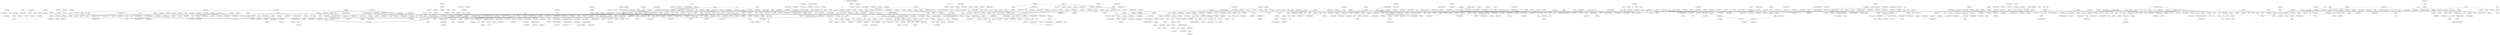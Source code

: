 strict graph layer2 {
	graph [name=layer2];
	node [label="\N"];
	1322	[label=Madonna,
		level=1,
		weight=1223315.0];
	900	[label="Grace Jones",
		weight=133765.0];
	1322 -- 900	[level=1,
		weight=90.0];
	1604	[label="Paula Abdul",
		weight=152848.0];
	1322 -- 1604	[level=1,
		weight=90.0];
	1747	[label=Robyn,
		level=3,
		weight=309001.0];
	1322 -- 1747	[level=1,
		weight=90.0];
	1785	[label="Sam Sparro",
		weight=156086.0];
	1322 -- 1785	[level=1,
		weight=90.0];
	1212	[label="Kylie Minogue",
		level=2,
		weight=780058.0];
	1322 -- 1212	[level=1,
		weight=90.0];
	2492	[label=Zwan,
		weight=123351.0];
	698	[label="Electric Six",
		weight=228070.0];
	2492 -- 698	[level=1,
		weight=90.0];
	2246	[label="The Smashing Pumpkins",
		level=1,
		weight=1310591.0];
	2492 -- 2246	[level=1,
		weight=90.0];
	1862	[label="Siouxsie and the Banshees",
		level=3,
		weight=340087.0];
	2105	[label="The Cure",
		level=1,
		weight=1344110.0];
	1862 -- 2105	[level=1,
		weight=90.0];
	1127	[label="Joy Division",
		level=2,
		weight=764356.0];
	1862 -- 1127	[level=1,
		weight=90.0];
	917	[label=Guru,
		weight=125171.0];
	850	[label="Gang Starr",
		weight=267576.0];
	917 -- 850	[level=2,
		weight=90.0];
	2390	[label=Us3,
		weight=147112.0];
	917 -- 2390	[level=2,
		weight=90.0];
	749	[label=Eurythmics,
		level=3,
		weight=537321.0];
	749 -- 900	[level=1,
		weight=90.0];
	788	[label="Fine Young Cannibals",
		weight=142913.0];
	749 -- 788	[level=3,
		weight=90.0];
	2218	[label="The Pretenders",
		level=3,
		weight=369737.0];
	749 -- 2218	[level=1,
		weight=90.0];
	132	[label="Annie Lennox",
		level=3,
		weight=363635.0];
	749 -- 132	[level=1,
		weight=90.0];
	2500	[label="Edvard Grieg",
		weight=250961.0];
	2498	[label="Claude Debussy",
		level=3,
		weight=283295.0];
	2500 -- 2498	[level=2,
		weight=90.0];
	2503	[label="Franz Joseph Haydn",
		weight=198515.0];
	2500 -- 2503	[level=3,
		weight=90.0];
	2541	[label="Wolfgang Amadeus Mozart",
		level=2,
		weight=567166.0];
	2500 -- 2541	[level=2,
		weight=90.0];
	2046	[label="The Animals",
		level=3,
		weight=461289.0];
	2299	[label="The Zombies",
		level=3,
		weight=313245.0];
	2046 -- 2299	[level=3,
		weight=90.0];
	1278	[label=Live,
		level=3,
		weight=509553.0];
	375	[label=Bush,
		level=2,
		weight=546559.0];
	1278 -- 375	[level=2,
		weight=90.0];
	504	[label="Crash Test Dummies",
		weight=186053.0];
	1278 -- 504	[level=2,
		weight=90.0];
	107	[label="Amy Winehouse",
		level=1,
		weight=1006978.0];
	666	[label=Duffy,
		level=3,
		weight=515263.0];
	107 -- 666	[level=1,
		weight=90.0];
	1713	[label="Regina Spektor",
		level=2,
		weight=689251.0];
	1160	[label="Kate Nash",
		level=3,
		weight=512121.0];
	1713 -- 1160	[level=2,
		weight=90.0];
	2121	[label="The Dresden Dolls",
		level=3,
		weight=329837.0];
	1713 -- 2121	[level=3,
		weight=30.0];
	1882	[label="Smash Mouth",
		level=3,
		weight=414274.0];
	1248	[label="Lenny Kravitz",
		level=2,
		weight=800370.0];
	1882 -- 1248	[level=3,
		weight=90.0];
	1657	[label=Portishead,
		level=1,
		weight=1005250.0];
	2014	[label=Télépopmusik,
		level=3,
		weight=477590.0];
	1657 -- 2014	[level=1,
		weight=90.0];
	2348	[label=Tosca,
		level=3,
		weight=395353.0];
	671	[label="dZihan & Kamien",
		level=3,
		weight=268681.0];
	2348 -- 671	[level=3,
		weight=90.0];
	1208	[label="Kruder & Dorfmeister",
		level=3,
		weight=357924.0];
	2348 -- 1208	[level=3,
		weight=90.0];
	1958	[label="St. Germain",
		level=3,
		weight=412216.0];
	2348 -- 1958	[level=3,
		weight=90.0];
	919	[label="Gus Gus",
		weight=250162.0];
	2348 -- 919	[level=3,
		weight=90.0];
	2133	[label="The Fiery Furnaces",
		level=3,
		weight=279879.0];
	472	[label=Clinic,
		weight=152801.0];
	2133 -- 472	[level=3,
		weight=90.0];
	1652	[label="P.O.D.",
		level=3,
		weight=523021.0];
	1591	[label="Papa Roach",
		level=2,
		weight=780535.0];
	1652 -- 1591	[level=3,
		weight=90.0];
	2341	[label="Toni Braxton",
		level=3,
		weight=289811.0];
	1357	[label="Mary J. Blige",
		level=3,
		weight=397642.0];
	2341 -- 1357	[level=3,
		weight=90.0];
	1273	[label="Lisa Stansfield",
		weight=144714.0];
	2341 -- 1273	[level=3,
		weight=90.0];
	26	[label=Aaliyah,
		level=3,
		weight=377241.0];
	2341 -- 26	[level=3,
		weight=90.0];
	618	[label="Dirty Vegas",
		weight=163185.0];
	1609	[label="Paul Oakenfold",
		level=3,
		weight=431254.0];
	618 -- 1609	[level=3,
		weight=90.0];
	2383	[label=Underworld,
		level=3,
		weight=541732.0];
	618 -- 2383	[level=3,
		weight=90.0];
	366	[label=BT,
		level=3,
		weight=277601.0];
	618 -- 366	[level=3,
		weight=90.0];
	1486	[label=Mylo,
		level=3,
		weight=420371.0];
	618 -- 1486	[level=3,
		weight=90.0];
	1071	[label="Jimi Hendrix",
		level=1,
		weight=1088057.0];
	506	[label=Cream,
		level=2,
		weight=651068.0];
	1071 -- 506	[level=1,
		weight=90.0];
	244	[label=Bent,
		level=3,
		weight=315504.0];
	909	[label="Groove Armada",
		level=2,
		weight=691987.0];
	244 -- 909	[level=2,
		weight=90.0];
	2379	[label="Ulrich Schnauss",
		weight=175283.0];
	244 -- 2379	[level=2,
		weight=90.0];
	613	[label=Dio,
		level=3,
		weight=324642.0];
	1335	[label=Manowar,
		level=3,
		weight=287888.0];
	613 -- 1335	[level=1,
		weight=90.0];
	1690	[label=Rainbow,
		level=3,
		weight=309223.0];
	613 -- 1690	[level=1,
		weight=90.0];
	2393	[label="Vampire Weekend",
		level=3,
		weight=407130.0];
	797	[label="Fleet Foxes",
		level=3,
		weight=368486.0];
	2393 -- 797	[level=2,
		weight=90.0];
	2260	[label="The Strokes",
		level=1,
		weight=1231044.0];
	2393 -- 2260	[level=1,
		weight=90.0];
	207	[label="Band of Horses",
		level=3,
		weight=408313.0];
	2393 -- 207	[level=3,
		weight=90.0];
	485	[label="Cold War Kids",
		level=3,
		weight=424655.0];
	2393 -- 485	[level=3,
		weight=90.0];
	277	[label="Black Kids",
		weight=255363.0];
	2393 -- 277	[level=1,
		weight=90.0];
	1751	[label="Rod Stewart",
		level=3,
		weight=492284.0];
	1718	[label="REO Speedwagon",
		weight=213533.0];
	1751 -- 1718	[level=2,
		weight=90.0];
	364	[label="Bryan Adams",
		level=2,
		weight=702695.0];
	1751 -- 364	[level=2,
		weight=90.0];
	2029	[label="Terence Trent D'Arby",
		weight=103285.0];
	1814	[label=Seal,
		level=3,
		weight=407957.0];
	2029 -- 1814	[level=2,
		weight=90.0];
	1663	[label=Prince,
		level=2,
		weight=664339.0];
	2029 -- 1663	[level=2,
		weight=90.0];
	2522	[label="Johann Sebastian Bach",
		level=3,
		weight=510075.0];
	2505	[label="Franz Schubert",
		level=3,
		weight=300668.0];
	2522 -- 2505	[level=3,
		weight=90.0];
	2495	[label="Antonio Vivaldi",
		level=3,
		weight=380942.0];
	2522 -- 2495	[level=3,
		weight=90.0];
	355	[label="Bright Eyes",
		level=2,
		weight=842387.0];
	955	[label="Her Space Holiday",
		weight=168101.0];
	355 -- 955	[level=2,
		weight=90.0];
	1715	[label="Relient K",
		level=3,
		weight=317317.0];
	1995	[label=Switchfoot,
		level=3,
		weight=413550.0];
	1715 -- 1995	[level=3,
		weight=90.0];
	750	[label="Eva Cassidy",
		level=3,
		weight=309373.0];
	2352	[label="Tracy Chapman",
		level=3,
		weight=467792.0];
	750 -- 2352	[level=3,
		weight=90.0];
	1722	[label="Richard Cheese",
		weight=214574.0];
	7	[label="\"Weird Al\" Yankovic",
		level=3,
		weight=286194.0];
	1722 -- 7	[level=3,
		weight=90.0];
	1383	[label="Me First and the Gimme Gimmes",
		weight=228395.0];
	1722 -- 1383	[level=3,
		weight=90.0];
	1976	[label="Sufjan Stevens",
		level=2,
		weight=772295.0];
	797 -- 1976	[level=2,
		weight=90.0];
	1633	[label="Pet Shop Boys",
		level=3,
		weight=492274.0];
	900 -- 1633	[level=3,
		weight=90.0];
	646	[label="Donna Summer",
		level=3,
		weight=285175.0];
	900 -- 646	[level=2,
		weight=90.0];
	1894	[label="Soft Cell",
		level=3,
		weight=320537.0];
	900 -- 1894	[level=3,
		weight=90.0];
	79	[label="Alison Moyet",
		weight=115870.0];
	900 -- 79	[level=2,
		weight=90.0];
	1342	[label="Marianne Faithfull",
		weight=133106.0];
	900 -- 1342	[level=1,
		weight=90.0];
	602	[label="Diana Ross",
		weight=266181.0];
	900 -- 602	[level=2,
		weight=90.0];
	440	[label=Chic,
		weight=171406.0];
	900 -- 440	[level=2,
		weight=90.0];
	2211	[label="The Pointer Sisters",
		weight=192510.0];
	900 -- 2211	[level=2,
		weight=90.0];
	1704	[label="Róisín Murphy",
		weight=218622.0];
	900 -- 1704	[level=1,
		weight=90.0];
	523	[label="Cyndi Lauper",
		level=3,
		weight=518039.0];
	900 -- 523	[level=1,
		weight=90.0];
	2160	[label="The Human League",
		level=3,
		weight=296795.0];
	900 -- 2160	[level=1,
		weight=90.0];
	2563	[label="Fettes Brot",
		weight=168376.0];
	2558	[label=Deichkind,
		weight=145280.0];
	2563 -- 2558	[level=1,
		weight=90.0];
	2561	[label="Die Fantastischen Vier",
		weight=171131.0];
	2563 -- 2561	[level=1,
		weight=90.0];
	1459	[label="Mother Love Bone",
		weight=119833.0];
	1618	[label="Pearl Jam",
		level=1,
		weight=1059832.0];
	1459 -- 1618	[level=1,
		weight=90.0];
	1909	[label="Soul Asylum",
		weight=197627.0];
	1459 -- 1909	[level=1,
		weight=90.0];
	1914	[label=Soundgarden,
		level=2,
		weight=650323.0];
	1459 -- 1914	[level=2,
		weight=90.0];
	2328	[label="Tina Turner",
		level=3,
		weight=366221.0];
	2328 -- 602	[level=2,
		weight=90.0];
	325	[label="Bonnie Tyler",
		level=3,
		weight=295469.0];
	2328 -- 325	[level=2,
		weight=90.0];
	992	[label="Ike & Tina Turner",
		weight=151924.0];
	2328 -- 992	[level=2,
		weight=90.0];
	1764	[label="Roxy Music",
		level=3,
		weight=297505.0];
	1919	[label=Sparks,
		weight=116938.0];
	1764 -- 1919	[level=3,
		weight=90.0];
	2374	[label=U2,
		level=1,
		weight=1652408.0];
	2212	[label="The Police",
		level=1,
		weight=957227.0];
	2374 -- 2212	[level=1,
		weight=50.0];
	654	[label=Dragonette,
		weight=138001.0];
	1285	[label="Lo-Fi-Fnk",
		weight=147035.0];
	654 -- 1285	[level=2,
		weight=90.0];
	654 -- 1747	[level=2,
		weight=90.0];
	2476	[label=Yelle,
		weight=229386.0];
	654 -- 2476	[level=2,
		weight=90.0];
	2550	[label="Bob Marley",
		level=1,
		weight=900368.0];
	2549	[label="Bob Marley & The Wailers",
		level=2,
		weight=633076.0];
	2550 -- 2549	[level=2,
		weight=90.0];
	2564	[label=Gentleman,
		weight=249007.0];
	2550 -- 2564	[level=1,
		weight=90.0];
	39	[label=Adema,
		level=3,
		weight=320351.0];
	77	[label="Alien Ant Farm",
		level=3,
		weight=481750.0];
	39 -- 77	[level=3,
		weight=90.0];
	74	[label="Alice in Chains",
		level=2,
		weight=629040.0];
	397	[label=Candlebox,
		weight=129066.0];
	74 -- 397	[level=2,
		weight=90.0];
	1964	[label="Stone Temple Pilots",
		level=2,
		weight=579745.0];
	74 -- 1964	[level=2,
		weight=90.0];
	1498	[label="Natasha Bedingfield",
		level=2,
		weight=634312.0];
	1977	[label=Sugababes,
		level=2,
		weight=580581.0];
	1498 -- 1977	[level=2,
		weight=90.0];
	481	[label="Colbie Caillat",
		level=3,
		weight=374979.0];
	1498 -- 481	[level=3,
		weight=90.0];
	1331	[label="Mandy Moore",
		level=3,
		weight=281127.0];
	1498 -- 1331	[level=3,
		weight=90.0];
	1744	[label="Robin Thicke",
		weight=168586.0];
	1035	[label="Jamie Foxx",
		weight=114725.0];
	1744 -- 1035	[level=3,
		weight=90.0];
	1520	[label="Ne-Yo",
		level=3,
		weight=449705.0];
	1744 -- 1520	[level=3,
		weight=90.0];
	2391	[label=Usher,
		level=2,
		weight=546757.0];
	1744 -- 2391	[level=2,
		weight=90.0];
	1897	[label=Solange,
		weight=107376.0];
	1744 -- 1897	[level=2,
		weight=90.0];
	1405	[label="M.I.A.",
		level=2,
		weight=563873.0];
	1788	[label=Santogold,
		weight=240761.0];
	1405 -- 1788	[level=2,
		weight=90.0];
	1349	[label="Maroon 5",
		level=1,
		weight=1083002.0];
	1045	[label="Jason Mraz",
		level=2,
		weight=643326.0];
	1349 -- 1045	[level=2,
		weight=90.0];
	1567	[label=OneRepublic,
		level=3,
		weight=293660.0];
	1349 -- 1567	[level=2,
		weight=90.0];
	1173	[label="Kelly Clarkson",
		level=2,
		weight=841862.0];
	1349 -- 1173	[level=1,
		weight=90.0];
	856	[label="Gavin DeGraw",
		level=3,
		weight=396594.0];
	1349 -- 856	[level=3,
		weight=90.0];
	759	[label="Everything but the Girl",
		level=3,
		weight=444195.0];
	759 -- 919	[level=3,
		weight=90.0];
	1318	[label=Madcon,
		weight=109168.0];
	2451	[label="Will Smith",
		level=3,
		weight=322201.0];
	1318 -- 2451	[level=3,
		weight=90.0];
	744	[label=Estelle,
		weight=237700.0];
	1318 -- 744	[level=2,
		weight=90.0];
	2351	[label="T-Pain",
		weight=193718.0];
	1318 -- 2351	[level=3,
		weight=90.0];
	2324	[label=Timbaland,
		level=2,
		weight=572821.0];
	1318 -- 2324	[level=2,
		weight=90.0];
	1815	[label="Sean Kingston",
		level=3,
		weight=289357.0];
	1318 -- 1815	[level=3,
		weight=90.0];
	56	[label=Akon,
		level=2,
		weight=589097.0];
	1318 -- 56	[level=2,
		weight=90.0];
	1637	[label=Pharrell,
		weight=193144.0];
	1318 -- 1637	[level=2,
		weight=90.0];
	1191	[label="Kim Wilde",
		weight=234301.0];
	1509	[label=Nena,
		weight=228159.0];
	1191 -- 1509	[level=1,
		weight=90.0];
	1724	[label="Rick Astley",
		weight=161729.0];
	1191 -- 1724	[level=1,
		weight=90.0];
	1769	[label="Run-D.M.C.",
		level=3,
		weight=331301.0];
	1781	[label="Salt-N-Pepa",
		weight=148809.0];
	1769 -- 1781	[level=3,
		weight=90.0];
	1311	[label="Lykke Li",
		weight=217002.0];
	1311 -- 1788	[level=2,
		weight=90.0];
	1627	[label="Peter Bjorn and John",
		level=3,
		weight=356697.0];
	1311 -- 1627	[level=2,
		weight=90.0];
	1311 -- 1747	[level=1,
		weight=90.0];
	215	[label="Bat for Lashes",
		level=3,
		weight=311687.0];
	1311 -- 215	[level=1,
		weight=90.0];
	2576	[label="Peter Fox",
		weight=100618.0];
	2558 -- 2576	[level=1,
		weight=90.0];
	2237	[label="The Rolling Stones",
		level=1,
		weight=1461018.0];
	1084	[label="Joe Cocker",
		level=3,
		weight=419628.0];
	2237 -- 1084	[level=1,
		weight=90.0];
	2134	[label="The Flaming Lips",
		level=2,
		weight=830685.0];
	612	[label="Dinosaur Jr.",
		level=3,
		weight=306442.0];
	2134 -- 612	[level=3,
		weight=90.0];
	2416	[label="Violent Femmes",
		level=3,
		weight=391223.0];
	2134 -- 2416	[level=2,
		weight=90.0];
	1650	[label="Plain White T's",
		level=2,
		weight=579664.0];
	339	[label="Boys Like Girls",
		level=3,
		weight=282131.0];
	1650 -- 339	[level=2,
		weight=90.0];
	419	[label="Cat Power",
		level=2,
		weight=764373.0];
	1731	[label="Rilo Kiley",
		level=2,
		weight=558451.0];
	419 -- 1731	[level=2,
		weight=90.0];
	324	[label="Bonnie Somerville",
		weight=131336.0];
	419 -- 324	[level=3,
		weight=90.0];
	419 -- 215	[level=2,
		weight=90.0];
	294	[label="Blonde Redhead",
		level=3,
		weight=405217.0];
	419 -- 294	[level=2,
		weight=90.0];
	1736	[label="R. Kelly",
		level=3,
		weight=377998.0];
	1035 -- 1736	[level=3,
		weight=90.0];
	2344	[label=Tool,
		level=2,
		weight=814482.0];
	139	[label="A Perfect Circle",
		level=2,
		weight=766161.0];
	2344 -- 139	[level=2,
		weight=90.0];
	993	[label="Ill Niño",
		level=3,
		weight=286781.0];
	1591 -- 993	[level=3,
		weight=90.0];
	1264	[label="Limp Bizkit",
		level=2,
		weight=809599.0];
	1591 -- 1264	[level=2,
		weight=90.0];
	1201	[label="Ko\:042fn",
		level=1,
		weight=918247.0];
	1591 -- 1201	[level=1,
		weight=90.0];
	17	[label="3 Doors Down",
		level=1,
		weight=949527.0];
	1591 -- 17	[level=1,
		weight=90.0];
	1266	[label="Linkin Park",
		level=1,
		weight=1361417.0];
	1591 -- 1266	[level=1,
		weight=90.0];
	1495	[label="Natalie Cole",
		weight=176528.0];
	601	[label="Diana Krall",
		level=3,
		weight=434828.0];
	1495 -- 601	[level=3,
		weight=90.0];
	125	[label="Anita Baker",
		weight=106558.0];
	1495 -- 125	[level=2,
		weight=90.0];
	704	[label="Ella Fitzgerald",
		level=2,
		weight=570446.0];
	1495 -- 704	[level=2,
		weight=90.0];
	1795	[label="Sarah Vaughan",
		level=3,
		weight=322546.0];
	1495 -- 1795	[level=3,
		weight=90.0];
	1309	[label="Lupe Fiasco",
		level=3,
		weight=323095.0];
	922	[label="Gym Class Heroes",
		level=3,
		weight=385488.0];
	1309 -- 922	[level=3,
		weight=90.0];
	1494	[label=Nas,
		level=3,
		weight=479776.0];
	1309 -- 1494	[level=3,
		weight=90.0];
	668	[label="Duncan Sheik",
		weight=101168.0];
	975	[label="Howie Day",
		level=3,
		weight=376179.0];
	668 -- 975	[level=3,
		weight=90.0];
	1631	[label="Pete Yorn",
		level=3,
		weight=273882.0];
	668 -- 1631	[level=3,
		weight=90.0];
	1605	[label="Paula Cole",
		weight=176111.0];
	668 -- 1605	[level=3,
		weight=90.0];
	862	[label="George Michael",
		level=3,
		weight=539434.0];
	862 -- 1273	[level=3,
		weight=90.0];
	2186	[label="The Magic Numbers",
		level=3,
		weight=311402.0];
	2420	[label=Voxtrot,
		weight=207438.0];
	2186 -- 2420	[level=3,
		weight=90.0];
	2270	[label="The Thrills",
		level=3,
		weight=278211.0];
	2186 -- 2270	[level=2,
		weight=90.0];
	174	[label=Athlete,
		level=3,
		weight=487805.0];
	2186 -- 174	[level=2,
		weight=90.0];
	2242	[label="The Shins",
		level=1,
		weight=1074793.0];
	2186 -- 2242	[level=1,
		weight=90.0];
	695	[label=Elbow,
		level=3,
		weight=425130.0];
	2186 -- 695	[level=3,
		weight=90.0];
	700	[label=Elefant,
		weight=130503.0];
	2186 -- 700	[level=1,
		weight=90.0];
	2132	[label="The Feeling",
		level=3,
		weight=291405.0];
	2186 -- 2132	[level=1,
		weight=90.0];
	583	[label=Delays,
		weight=163965.0];
	2186 -- 583	[level=1,
		weight=90.0];
	33	[label="Ace of Base",
		level=3,
		weight=371921.0];
	146	[label=Aqua,
		level=3,
		weight=276105.0];
	33 -- 146	[level=3,
		weight=90.0];
	63	[label=Alcazar,
		weight=109594.0];
	33 -- 63	[level=3,
		weight=90.0];
	1702	[label="Ray LaMontagne",
		level=3,
		weight=343547.0];
	853	[label="Gary Jules",
		level=3,
		weight=415757.0];
	1702 -- 853	[level=3,
		weight=90.0];
	104	[label="Amos Lee",
		level=3,
		weight=276612.0];
	1702 -- 104	[level=3,
		weight=90.0];
	413	[label=Cascada,
		level=3,
		weight=422222.0];
	1825	[label=September,
		weight=237685.0];
	413 -- 1825	[level=3,
		weight=90.0];
	450	[label="Chris Brown",
		level=3,
		weight=451767.0];
	1143	[label="Justin Timberlake",
		level=1,
		weight=972050.0];
	450 -- 1143	[level=3,
		weight=90.0];
	689	[label=Eels,
		level=2,
		weight=717871.0];
	890	[label=Gomez,
		weight=267407.0];
	689 -- 890	[level=2,
		weight=90.0];
	461	[label=Ciara,
		level=3,
		weight=405789.0];
	1615	[label="P. Diddy",
		weight=162745.0];
	461 -- 1615	[level=1,
		weight=90.0];
	1058	[label="Jennifer Lopez",
		level=2,
		weight=570845.0];
	461 -- 1058	[level=1,
		weight=90.0];
	2197	[label="The National",
		level=3,
		weight=409138.0];
	1696	[label="Ra Ra Riot",
		weight=114080.0];
	2197 -- 1696	[level=3,
		weight=90.0];
	1561	[label="Okkervil River",
		level=3,
		weight=300893.0];
	2197 -- 1561	[level=3,
		weight=90.0];
	1341	[label="Maria Mena",
		weight=266367.0];
	844	[label="Gabriella Cilmi",
		weight=229391.0];
	1341 -- 844	[level=3,
		weight=90.0];
	1437	[label="Missy Higgins",
		weight=190785.0];
	1341 -- 1437	[level=3,
		weight=90.0];
	1163	[label="Katie Melua",
		level=3,
		weight=508204.0];
	1341 -- 1163	[level=3,
		weight=90.0];
	1939	[label=Starship,
		weight=145981.0];
	54	[label="Air Supply",
		weight=171621.0];
	1939 -- 54	[level=3,
		weight=90.0];
	977	[label="Huey Lewis & The News",
		weight=153295.0];
	1939 -- 977	[level=2,
		weight=90.0];
	1991	[label=Survivor,
		level=3,
		weight=271744.0];
	1939 -- 1991	[level=3,
		weight=90.0];
	1939 -- 2211	[level=2,
		weight=90.0];
	1937	[label=Stars,
		level=3,
		weight=540522.0];
	2420 -- 1937	[level=3,
		weight=90.0];
	1111	[label="Joni Mitchell",
		level=3,
		weight=403885.0];
	1033	[label="James Taylor",
		level=3,
		weight=347328.0];
	1111 -- 1033	[level=3,
		weight=90.0];
	1078	[label="Joan Baez",
		weight=237307.0];
	1111 -- 1078	[level=3,
		weight=90.0];
	1992	[label="Suzanne Vega",
		level=3,
		weight=365231.0];
	1111 -- 1992	[level=3,
		weight=90.0];
	2432	[label="We Are Scientists",
		level=2,
		weight=638660.0];
	1488	[label="Mystery Jets",
		weight=224026.0];
	2432 -- 1488	[level=2,
		weight=90.0];
	1790	[label="Sara Bareilles",
		level=3,
		weight=351048.0];
	1411	[label="Michelle Branch",
		level=3,
		weight=440679.0];
	1790 -- 1411	[level=3,
		weight=90.0];
	2002	[label="Take That",
		level=3,
		weight=319087.0];
	2453	[label="Will Young",
		weight=155037.0];
	2002 -- 2453	[level=3,
		weight=90.0];
	1230	[label="Late of the Pier",
		weight=247598.0];
	1230 -- 277	[level=3,
		weight=90.0];
	513	[label="Crystal Castles",
		level=3,
		weight=334239.0];
	1230 -- 513	[level=3,
		weight=90.0];
	281	[label="Black Sabbath",
		level=2,
		weight=875812.0];
	1458	[label=Motörhead,
		level=3,
		weight=536711.0];
	281 -- 1458	[level=1,
		weight=90.0];
	1129	[label="Judas Priest",
		level=3,
		weight=490388.0];
	281 -- 1129	[level=3,
		weight=90.0];
	1580	[label="Ozzy Osbourne",
		level=2,
		weight=616696.0];
	281 -- 1580	[level=2,
		weight=90.0];
	301	[label="Blue Öyster Cult",
		level=3,
		weight=371161.0];
	281 -- 301	[level=1,
		weight=90.0];
	223	[label="Beastie Boys",
		level=2,
		weight=883330.0];
	1577	[label=OutKast,
		level=2,
		weight=804335.0];
	223 -- 1577	[level=2,
		weight=90.0];
	178	[label="A Tribe Called Quest",
		level=3,
		weight=382956.0];
	223 -- 178	[level=3,
		weight=90.0];
	1670	[label="Public Enemy",
		level=3,
		weight=313170.0];
	223 -- 1670	[level=2,
		weight=90.0];
	2016	[label="Tears for Fears",
		level=3,
		weight=534460.0];
	669	[label="Duran Duran",
		level=2,
		weight=644639.0];
	2016 -- 669	[level=2,
		weight=90.0];
	49	[label="a-ha",
		level=3,
		weight=543486.0];
	2016 -- 49	[level=3,
		weight=90.0];
	2016 -- 2160	[level=2,
		weight=90.0];
	1389	[label="Men at Work",
		weight=251687.0];
	2016 -- 1389	[level=3,
		weight=90.0];
	1226	[label="Lamb of God",
		level=3,
		weight=310308.0];
	1315	[label="Machine Head",
		level=3,
		weight=314244.0];
	1226 -- 1315	[level=3,
		weight=90.0];
	108	[label=Anastacia,
		level=3,
		weight=391929.0];
	108 -- 1977	[level=3,
		weight=90.0];
	441	[label=Chicago,
		level=3,
		weight=341644.0];
	441 -- 54	[level=3,
		weight=90.0];
	2268	[label="The The",
		weight=107605.0];
	2306	[label="Thomas Dolby",
		weight=109388.0];
	2268 -- 2306	[level=1,
		weight=90.0];
	679	[label="Echo & The Bunnymen",
		level=3,
		weight=401082.0];
	2268 -- 679	[level=1,
		weight=90.0];
	442	[label=Chicane,
		level=3,
		weight=332065.0];
	1025	[label=Jakatta,
		weight=134443.0];
	442 -- 1025	[level=3,
		weight=90.0];
	920	[label=Guster,
		level=3,
		weight=311129.0];
	920 -- 1631	[level=3,
		weight=90.0];
	1551	[label=Oasis,
		level=1,
		weight=1593442.0];
	1986	[label=Supergrass,
		level=3,
		weight=485340.0];
	1551 -- 1986	[level=1,
		weight=90.0];
	124	[label="Animal Collective",
		level=3,
		weight=467779.0];
	1079	[label="Joanna Newsom",
		level=3,
		weight=368213.0];
	124 -- 1079	[level=3,
		weight=90.0];
	1531	[label=Nile,
		weight=132731.0];
	296	[label=Bloodbath,
		weight=104489.0];
	1531 -- 296	[level=3,
		weight=90.0];
	230	[label=Behemoth,
		weight=156598.0];
	1531 -- 230	[level=3,
		weight=90.0];
	1653	[label=Poe,
		weight=170106.0];
	1793	[label="Sarah McLachlan",
		level=2,
		weight=691754.0];
	1653 -- 1793	[level=1,
		weight=90.0];
	851	[label=Garbage,
		level=2,
		weight=824282.0];
	1653 -- 851	[level=1,
		weight=90.0];
	2410	[label="Veruca Salt",
		weight=124495.0];
	1653 -- 2410	[level=1,
		weight=90.0];
	1610	[label="Paul Simon",
		level=3,
		weight=432872.0];
	1855	[label="Simon & Garfunkel",
		level=1,
		weight=945402.0];
	1610 -- 1855	[level=1,
		weight=90.0];
	454	[label="Chris Isaak",
		level=3,
		weight=294773.0];
	1610 -- 454	[level=1,
		weight=90.0];
	1009	[label="Iron & Wine",
		level=2,
		weight=814278.0];
	1009 -- 2242	[level=2,
		weight=90.0];
	2208	[label="The Pigeon Detectives",
		level=3,
		weight=286797.0];
	2300	[label="The Zutons",
		level=3,
		weight=418529.0];
	2208 -- 2300	[level=3,
		weight=90.0];
	2261	[label="The Subways",
		level=3,
		weight=418691.0];
	2208 -- 2261	[level=3,
		weight=90.0];
	1952	[label="Steve Miller Band",
		level=3,
		weight=391170.0];
	810	[label=Foreigner,
		level=3,
		weight=450712.0];
	1952 -- 810	[level=2,
		weight=90.0];
	1946	[label=Steppenwolf,
		level=3,
		weight=394102.0];
	1952 -- 1946	[level=2,
		weight=90.0];
	2301	[label="Thievery Corporation",
		level=2,
		weight=739944.0];
	909 -- 2301	[level=2,
		weight=90.0];
	771	[label="Fatboy Slim",
		level=2,
		weight=864764.0];
	909 -- 771	[level=1,
		weight=90.0];
	1245	[label="Lemon Jelly",
		weight=195296.0];
	909 -- 1245	[level=3,
		weight=90.0];
	767	[label=Faithless,
		level=2,
		weight=732138.0];
	909 -- 767	[level=2,
		weight=90.0];
	609	[label="Dimitri From Paris",
		weight=126241.0];
	909 -- 609	[level=3,
		weight=90.0];
	909 -- 1025	[level=3,
		weight=90.0];
	909 -- 919	[level=1,
		weight=90.0];
	1068	[label=Jewel,
		level=3,
		weight=485526.0];
	1496	[label="Natalie Imbruglia",
		level=2,
		weight=556836.0];
	1068 -- 1496	[level=3,
		weight=90.0];
	958	[label="Hilary Duff",
		level=3,
		weight=408619.0];
	1174	[label="Kelly Osbourne",
		weight=114804.0];
	958 -- 1174	[level=3,
		weight=90.0];
	363	[label="Bruce Springsteen",
		level=2,
		weight=834099.0];
	363 -- 454	[level=2,
		weight=90.0];
	943	[label=Heart,
		level=3,
		weight=330911.0];
	798	[label="Fleetwood Mac",
		level=2,
		weight=675635.0];
	943 -- 798	[level=1,
		weight=90.0];
	1598	[label="Pat Benatar",
		weight=254208.0];
	943 -- 1598	[level=1,
		weight=90.0];
	906	[label="Green Day",
		level=1,
		weight=1471585.0];
	1981	[label="Sum 41",
		level=2,
		weight=781181.0];
	906 -- 1981	[level=1,
		weight=90.0];
	1380	[label="Meat Loaf",
		level=3,
		weight=303221.0];
	1380 -- 325	[level=2,
		weight=90.0];
	321	[label="Bon Jovi",
		level=2,
		weight=858344.0];
	1380 -- 321	[level=2,
		weight=90.0];
	670	[label="Dusty Springfield",
		level=3,
		weight=396875.0];
	670 -- 1342	[level=3,
		weight=90.0];
	1491	[label="Nancy Sinatra",
		level=3,
		weight=399785.0];
	670 -- 1491	[level=3,
		weight=90.0];
	874	[label="Gladys Knight & The Pips",
		weight=172460.0];
	670 -- 874	[level=3,
		weight=90.0];
	2570	[label="Jimmy Cliff",
		weight=229901.0];
	2549 -- 2570	[level=3,
		weight=90.0];
	231	[label=Beirut,
		level=3,
		weight=360793.0];
	114	[label="Andrew Bird",
		level=3,
		weight=483747.0];
	231 -- 114	[level=3,
		weight=90.0];
	599	[label=DeVotchKa,
		weight=163024.0];
	231 -- 599	[level=3,
		weight=90.0];
	346	[label="Brand New",
		level=3,
		weight=527253.0];
	1968	[label="Straylight Run",
		weight=224916.0];
	346 -- 1968	[level=3,
		weight=90.0];
	521	[label="Cute Is What We Aim For",
		weight=202105.0];
	521 -- 339	[level=3,
		weight=90.0];
	1460	[label="Motion City Soundtrack",
		level=3,
		weight=388212.0];
	521 -- 1460	[level=3,
		weight=90.0];
	1156	[label=Katatonia,
		weight=217441.0];
	1592	[label="Paradise Lost",
		weight=199139.0];
	1156 -- 1592	[level=3,
		weight=90.0];
	1570	[label=Opeth,
		level=3,
		weight=373765.0];
	1156 -- 1570	[level=3,
		weight=90.0];
	2444	[label=Whitesnake,
		level=3,
		weight=420161.0];
	854	[label="Gary Moore",
		weight=264699.0];
	2444 -- 854	[level=3,
		weight=90.0];
	677	[label="Eartha Kitt",
		weight=130386.0];
	611	[label="Dinah Washington",
		level=3,
		weight=284411.0];
	677 -- 611	[level=3,
		weight=90.0];
	1843	[label="Shirley Bassey",
		weight=176025.0];
	677 -- 1843	[level=3,
		weight=90.0];
	1319	[label="Madeleine Peyroux",
		level=3,
		weight=331118.0];
	1319 -- 601	[level=3,
		weight=90.0];
	2152	[label="The Herbaliser",
		level=3,
		weight=312147.0];
	628	[label="DJ Cam",
		weight=207428.0];
	2152 -- 628	[level=3,
		weight=90.0];
	644	[label="Don Henley",
		weight=207460.0];
	644 -- 454	[level=3,
		weight=90.0];
	2119	[label="The Doobie Brothers",
		weight=265177.0];
	644 -- 2119	[level=3,
		weight=90.0];
	2489	[label="Zero 7",
		level=2,
		weight=784822.0];
	2090	[label="The Cinematic Orchestra",
		level=3,
		weight=432356.0];
	2489 -- 2090	[level=3,
		weight=90.0];
	2489 -- 2014	[level=2,
		weight=90.0];
	1504	[label="Neil Diamond",
		level=3,
		weight=277139.0];
	1504 -- 454	[level=3,
		weight=90.0];
	2491	[label="Zoot Woman",
		weight=129361.0];
	1285 -- 2491	[level=2,
		weight=90.0];
	1581	[label="P!nk",
		level=3,
		weight=293683.0];
	1977 -- 1581	[level=1,
		weight=90.0];
	1977 -- 844	[level=1,
		weight=90.0];
	1977 -- 1058	[level=1,
		weight=90.0];
	1977 -- 2453	[level=2,
		weight=90.0];
	1836	[label="Shayne Ward",
		weight=107689.0];
	1977 -- 1836	[level=3,
		weight=90.0];
	1263	[label="Lily Allen",
		level=2,
		weight=735619.0];
	1977 -- 1263	[level=2,
		weight=90.0];
	1508	[label="Nelly Furtado",
		level=1,
		weight=1092709.0];
	1977 -- 1508	[level=1,
		weight=90.0];
	1977 -- 1747	[level=1,
		weight=90.0];
	1249	[label="Leona Lewis",
		level=3,
		weight=481890.0];
	1977 -- 1249	[level=3,
		weight=90.0];
	1474	[label=Muse,
		level=1,
		weight=1629255.0];
	1146	[label="Kaiser Chiefs",
		level=1,
		weight=1069671.0];
	1474 -- 1146	[level=1,
		weight=90.0];
	264	[label="Bill Withers",
		level=3,
		weight=342098.0];
	1356	[label="Marvin Gaye",
		level=2,
		weight=630961.0];
	264 -- 1356	[level=3,
		weight=90.0];
	136	[label=Anthrax,
		level=3,
		weight=310236.0];
	136 -- 1458	[level=1,
		weight=90.0];
	1873	[label=Slayer,
		level=3,
		weight=493901.0];
	136 -- 1873	[level=3,
		weight=90.0];
	1396	[label=Metallica,
		level=1,
		weight=1334527.0];
	136 -- 1396	[level=1,
		weight=90.0];
	1417	[label=Mika,
		level=2,
		weight=692106.0];
	1028	[label="James Blunt",
		level=2,
		weight=873851.0];
	1417 -- 1028	[level=2,
		weight=90.0];
	1807	[label="Scissor Sisters",
		level=2,
		weight=603869.0];
	1417 -- 1807	[level=2,
		weight=90.0];
	163	[label=Ashanti,
		level=3,
		weight=287385.0];
	163 -- 1058	[level=3,
		weight=90.0];
	1907	[label="Sophie Ellis-Bextor",
		level=3,
		weight=310619.0];
	1907 -- 1747	[level=3,
		weight=90.0];
	2575	[label=Patrice,
		weight=172706.0];
	2575 -- 2564	[level=1,
		weight=90.0];
	2555	[label="Culcha Candela",
		weight=109017.0];
	2575 -- 2555	[level=1,
		weight=90.0];
	1571	[label=Orbital,
		level=3,
		weight=413940.0];
	1243	[label=Leftfield,
		level=3,
		weight=365785.0];
	1571 -- 1243	[level=3,
		weight=90.0];
	2171	[label="The Kinks",
		level=2,
		weight=815953.0];
	2193	[label="The Monkees",
		level=3,
		weight=273656.0];
	2171 -- 2193	[level=1,
		weight=90.0];
	2057	[label="The Beach Boys",
		level=1,
		weight=902412.0];
	2171 -- 2057	[level=1,
		weight=90.0];
	2245	[label="The Small Faces",
		weight=166836.0];
	2171 -- 2245	[level=1,
		weight=90.0];
	296 -- 1570	[level=3,
		weight=90.0];
	2395	[label="Vanessa Carlton",
		level=3,
		weight=403428.0];
	1411 -- 2395	[level=3,
		weight=90.0];
	1411 -- 1496	[level=3,
		weight=90.0];
	1497	[label="Natalie Merchant",
		weight=241734.0];
	1	[label="10,000 Maniacs",
		weight=185348.0];
	1497 -- 1	[level=1,
		weight=90.0];
	1860	[label="Sinéad O'Connor",
		level=3,
		weight=431116.0];
	1497 -- 1860	[level=1,
		weight=90.0];
	1047	[label="Jay-Z",
		level=2,
		weight=638981.0];
	1151	[label="Kanye West",
		level=1,
		weight=1023445.0];
	1047 -- 1151	[level=1,
		weight=90.0];
	764	[label=Fabolous,
		weight=216202.0];
	1047 -- 764	[level=1,
		weight=90.0];
	1209	[label="KT Tunstall",
		level=2,
		weight=684225.0];
	604	[label=Dido,
		level=1,
		weight=957515.0];
	1209 -- 604	[level=2,
		weight=90.0];
	970	[label="Hot Hot Heat",
		level=2,
		weight=559139.0];
	970 -- 2270	[level=2,
		weight=90.0];
	1674	[label=Pulp,
		level=3,
		weight=506107.0];
	1674 -- 1986	[level=3,
		weight=90.0];
	538	[label="Dannii Minogue",
		weight=153685.0];
	538 -- 1174	[level=1,
		weight=90.0];
	538 -- 1496	[level=1,
		weight=90.0];
	538 -- 1747	[level=1,
		weight=90.0];
	1757	[label=Rooney,
		level=3,
		weight=332451.0];
	2270 -- 1757	[level=3,
		weight=90.0];
	197	[label=Babyshambles,
		level=3,
		weight=499914.0];
	617	[label="Dirty Pretty Things",
		level=3,
		weight=398365.0];
	197 -- 617	[level=3,
		weight=90.0];
	506 -- 1084	[level=1,
		weight=90.0];
	2166	[label="The Jimi Hendrix Experience",
		level=3,
		weight=495688.0];
	506 -- 2166	[level=3,
		weight=90.0];
	1169	[label=Keane,
		level=1,
		weight=1088831.0];
	1169 -- 1146	[level=1,
		weight=90.0];
	2003	[label="Taking Back Sunday",
		level=2,
		weight=597935.0];
	1968 -- 2003	[level=2,
		weight=90.0];
	2157	[label="The Honorary Title",
		weight=101125.0];
	1968 -- 2157	[level=2,
		weight=90.0];
	2256	[label="The Stone Roses",
		level=3,
		weight=461510.0];
	1986 -- 2256	[level=3,
		weight=90.0];
	307	[label=Blur,
		level=1,
		weight=1219073.0];
	1986 -- 307	[level=1,
		weight=90.0];
	1986 -- 890	[level=1,
		weight=90.0];
	1975	[label=Suede,
		level=3,
		weight=364479.0];
	1986 -- 1975	[level=3,
		weight=90.0];
	1333	[label="Manic Street Preachers",
		level=3,
		weight=523277.0];
	1986 -- 1333	[level=3,
		weight=90.0];
	1487	[label="My Morning Jacket",
		level=3,
		weight=379393.0];
	207 -- 1487	[level=3,
		weight=90.0];
	2461	[label="Wolf Parade",
		level=3,
		weight=405145.0];
	207 -- 2461	[level=3,
		weight=90.0];
	934	[label="Hard-Fi",
		level=3,
		weight=465383.0];
	2300 -- 934	[level=3,
		weight=90.0];
	1153	[label=Kasabian,
		level=2,
		weight=813145.0];
	2300 -- 1153	[level=1,
		weight=90.0];
	2300 -- 617	[level=2,
		weight=90.0];
	2137	[label="The Fratellis",
		level=2,
		weight=621001.0];
	2300 -- 2137	[level=2,
		weight=90.0];
	2098	[label="The Coral",
		level=3,
		weight=418891.0];
	2300 -- 2098	[level=3,
		weight=90.0];
	2283	[label="The View",
		level=3,
		weight=281743.0];
	2300 -- 2283	[level=3,
		weight=90.0];
	2300 -- 890	[level=1,
		weight=90.0];
	2300 -- 1146	[level=1,
		weight=90.0];
	2300 -- 2132	[level=1,
		weight=90.0];
	2225	[label="The Rakes",
		level=3,
		weight=415609.0];
	2300 -- 2225	[level=1,
		weight=90.0];
	1371	[label="Maxïmo Park",
		level=3,
		weight=463424.0];
	2300 -- 1371	[level=3,
		weight=90.0];
	2140	[label="The Futureheads",
		level=3,
		weight=491467.0];
	2300 -- 2140	[level=3,
		weight=90.0];
	1703	[label=Razorlight,
		level=2,
		weight=775277.0];
	2300 -- 1703	[level=2,
		weight=90.0];
	490	[label=Common,
		level=3,
		weight=390856.0];
	582	[label="De La Soul",
		level=3,
		weight=334174.0];
	490 -- 582	[level=3,
		weight=90.0];
	607	[label=Digitalism,
		level=3,
		weight=367371.0];
	458	[label=Chromeo,
		weight=225280.0];
	607 -- 458	[level=3,
		weight=90.0];
	373	[label="Bullet For My Valentine",
		level=3,
		weight=472966.0];
	84	[label="All That Remains",
		weight=193659.0];
	373 -- 84	[level=3,
		weight=90.0];
	1149	[label=Kamelot,
		weight=216233.0];
	735	[label=Epica,
		weight=214512.0];
	1149 -- 735	[level=1,
		weight=90.0];
	1998	[label="Symphony X",
		weight=148644.0];
	1149 -- 1998	[level=3,
		weight=90.0];
	287	[label="Blind Guardian",
		level=3,
		weight=339213.0];
	1149 -- 287	[level=1,
		weight=90.0];
	921	[label="Gwen Stefani",
		level=2,
		weight=827112.0];
	921 -- 1174	[level=1,
		weight=90.0];
	1538	[label="No Doubt",
		level=1,
		weight=910959.0];
	921 -- 1538	[level=1,
		weight=90.0];
	2583	[label="The Skatalites",
		weight=152282.0];
	2573	[label=Madness,
		level=3,
		weight=296853.0];
	2583 -- 2573	[level=3,
		weight=70.0];
	2560	[label="Desmond Dekker",
		weight=146902.0];
	2583 -- 2560	[level=3,
		weight=90.0];
	1217	[label="Lacuna Coil",
		level=3,
		weight=405918.0];
	1217 -- 735	[level=1,
		weight=90.0];
	751	[label=Evanescence,
		level=1,
		weight=1024587.0];
	1217 -- 751	[level=1,
		weight=90.0];
	2446	[label="Whitney Houston",
		level=3,
		weight=456802.0];
	1039	[label="Janet Jackson",
		level=3,
		weight=474302.0];
	2446 -- 1039	[level=3,
		weight=90.0];
	1821	[label=Seether,
		level=3,
		weight=447230.0];
	1934	[label=Staind,
		level=2,
		weight=597418.0];
	1821 -- 1934	[level=3,
		weight=90.0];
	1273 -- 1814	[level=2,
		weight=90.0];
	1273 -- 1604	[level=1,
		weight=90.0];
	1858	[label="Simply Red",
		level=3,
		weight=330517.0];
	1273 -- 1858	[level=3,
		weight=90.0];
	1273 -- 125	[level=2,
		weight=90.0];
	1776	[label=Sade,
		level=3,
		weight=468517.0];
	1273 -- 1776	[level=1,
		weight=90.0];
	1923	[label="Spin Doctors",
		weight=243038.0];
	1923 -- 1248	[level=3,
		weight=90.0];
	2303	[label="Third Eye Blind",
		level=3,
		weight=437023.0];
	1923 -- 2303	[level=3,
		weight=90.0];
	436	[label=Cher,
		level=3,
		weight=373372.0];
	1763	[label=Roxette,
		level=3,
		weight=461144.0];
	436 -- 1763	[level=3,
		weight=50.0];
	436 -- 523	[level=3,
		weight=90.0];
	963	[label=Hole,
		level=3,
		weight=360592.0];
	1535	[label=Nirvana,
		level=1,
		weight=1686815.0];
	963 -- 1535	[level=1,
		weight=90.0];
	963 -- 2410	[level=1,
		weight=90.0];
	1956	[label="Stevie Ray Vaughan and Double Trouble",
		weight=233382.0];
	2493	[label="ZZ Top",
		level=3,
		weight=523070.0];
	1956 -- 2493	[level=3,
		weight=90.0];
	1955	[label="Stevie Ray Vaughan",
		level=3,
		weight=291941.0];
	1956 -- 1955	[level=3,
		weight=90.0];
	1424	[label=Millencolin,
		level=3,
		weight=314248.0];
	888	[label=Goldfinger,
		level=3,
		weight=378337.0];
	1424 -- 888	[level=3,
		weight=90.0];
	453	[label="Chris de Burgh",
		weight=194755.0];
	455	[label="Chris Rea",
		weight=230694.0];
	453 -- 455	[level=1,
		weight=90.0];
	1613	[label="Paul Young",
		weight=119969.0];
	453 -- 1613	[level=1,
		weight=90.0];
	76	[label="Alicia Keys",
		level=2,
		weight=747095.0];
	1316	[label="Macy Gray",
		level=3,
		weight=330149.0];
	76 -- 1316	[level=3,
		weight=90.0];
	1236	[label="Lauryn Hill",
		level=3,
		weight=406920.0];
	76 -- 1236	[level=3,
		weight=90.0];
	1097	[label="John Legend",
		level=3,
		weight=420828.0];
	76 -- 1097	[level=3,
		weight=90.0];
	76 -- 1897	[level=2,
		weight=90.0];
	2538	[label="Sergei Rachmaninoff",
		weight=216284.0];
	2498 -- 2538	[level=2,
		weight=90.0];
	2501	[label="Erik Satie",
		weight=233112.0];
	2498 -- 2501	[level=2,
		weight=90.0];
	2506	[label="Frédéric Chopin",
		level=3,
		weight=398542.0];
	2498 -- 2506	[level=3,
		weight=90.0];
	315	[label="Bob Sinclar",
		level=3,
		weight=375094.0];
	154	[label="Armand van Helden",
		level=3,
		weight=322114.0];
	315 -- 154	[level=3,
		weight=90.0];
	2405	[label="Velvet Revolver",
		level=3,
		weight=423957.0];
	916	[label="Guns N' Roses",
		level=1,
		weight=1276030.0];
	2405 -- 916	[level=1,
		weight=90.0];
	2460	[label=Wolfmother,
		level=3,
		weight=498765.0];
	2405 -- 2460	[level=1,
		weight=70.0];
	1640	[label=Phoenix,
		level=3,
		weight=399008.0];
	1640 -- 277	[level=3,
		weight=70.0];
	1833	[label="Shania Twain",
		level=3,
		weight=319330.0];
	766	[label="Faith Hill",
		weight=231645.0];
	1833 -- 766	[level=3,
		weight=90.0];
	826	[label="Friendly Fires",
		weight=156331.0];
	2442	[label="White Lies",
		weight=140157.0];
	826 -- 2442	[level=1,
		weight=90.0];
	805	[label=Foals,
		weight=265087.0];
	826 -- 805	[level=3,
		weight=90.0];
	1219	[label=Ladyhawke,
		weight=189872.0];
	826 -- 1219	[level=1,
		weight=90.0];
	544	[label=Darude,
		level=3,
		weight=334531.0];
	1796	[label="Sash!",
		weight=195018.0];
	544 -- 1796	[level=3,
		weight=90.0];
	783	[label="Ferry Corsten",
		level=3,
		weight=272258.0];
	544 -- 783	[level=3,
		weight=90.0];
	487	[label="Collective Soul",
		level=3,
		weight=380646.0];
	397 -- 487	[level=2,
		weight=90.0];
	2304	[label="Thirteen Senses",
		weight=236836.0];
	174 -- 2304	[level=2,
		weight=90.0];
	715	[label=Embrace,
		level=3,
		weight=296064.0];
	174 -- 715	[level=3,
		weight=90.0];
	1938	[label=Starsailor,
		level=3,
		weight=448604.0];
	174 -- 1938	[level=3,
		weight=90.0];
	552	[label="Dave Matthews Band",
		level=2,
		weight=629789.0];
	965	[label="Hootie & the Blowfish",
		weight=187205.0];
	552 -- 965	[level=2,
		weight=90.0];
	1685	[label="Rachel Stevens",
		weight=131031.0];
	1685 -- 1747	[level=3,
		weight=90.0];
	863	[label="Geri Halliwell",
		weight=163415.0];
	1685 -- 863	[level=3,
		weight=90.0];
	1065	[label="Jessica Simpson",
		level=3,
		weight=298868.0];
	1685 -- 1065	[level=3,
		weight=90.0];
	872	[label="Girls Aloud",
		level=3,
		weight=329039.0];
	83	[label="All Saints",
		level=3,
		weight=281514.0];
	872 -- 83	[level=3,
		weight=90.0];
	872 -- 1747	[level=3,
		weight=90.0];
	171	[label="Astrud Gilberto",
		weight=230331.0];
	226	[label="Bebel Gilberto",
		level=3,
		weight=276618.0];
	171 -- 226	[level=2,
		weight=90.0];
	1935	[label="Stan Getz",
		weight=206505.0];
	171 -- 1935	[level=2,
		weight=90.0];
	830	[label="Frou Frou",
		level=2,
		weight=640714.0];
	1056	[label=Jem,
		level=3,
		weight=484415.0];
	830 -- 1056	[level=2,
		weight=90.0];
	319	[label="Boney M.",
		weight=251367.0];
	646 -- 319	[level=2,
		weight=90.0];
	141	[label=Apocalyptica,
		level=3,
		weight=528633.0];
	141 -- 735	[level=3,
		weight=90.0];
	2478	[label=Yellowcard,
		level=2,
		weight=638817.0];
	1981 -- 2478	[level=1,
		weight=90.0];
	269	[label="Billy Talent",
		level=3,
		weight=515568.0];
	1981 -- 269	[level=3,
		weight=90.0];
	1512	[label="Neutral Milk Hotel",
		level=2,
		weight=548340.0];
	1555	[label="of Montreal",
		level=2,
		weight=555182.0];
	1512 -- 1555	[level=2,
		weight=90.0];
	2219	[label="The Prodigy",
		level=1,
		weight=929174.0];
	1622	[label=Pendulum,
		level=3,
		weight=338677.0];
	2219 -- 1622	[level=3,
		weight=90.0];
	2219 -- 771	[level=1,
		weight=90.0];
	1906	[label="Sonny Rollins",
		weight=165058.0];
	1906 -- 1935	[level=3,
		weight=90.0];
	2183	[label="Thelonious Monk",
		level=3,
		weight=279124.0];
	1906 -- 2183	[level=3,
		weight=90.0];
	1339	[label="Marcy Playground",
		weight=244071.0];
	288	[label="Blind Melon",
		level=3,
		weight=351969.0];
	1339 -- 288	[level=3,
		weight=90.0];
	2217	[label="The Presidents of the United States of...",
		level=3,
		weight=346805.0];
	1339 -- 2217	[level=3,
		weight=90.0];
	2169	[label="The Killers",
		level=1,
		weight=1820368.0];
	2442 -- 2169	[level=1,
		weight=90.0];
	1409	[label="Michael Bublé",
		level=3,
		weight=462278.0];
	1409 -- 601	[level=3,
		weight=90.0];
	1120	[label="Josh Groban",
		weight=126094.0];
	1409 -- 1120	[level=3,
		weight=90.0];
	420	[label="Cat Stevens",
		level=3,
		weight=546004.0];
	645	[label="Don McLean",
		weight=245217.0];
	420 -- 645	[level=3,
		weight=90.0];
	686	[label=Editors,
		level=2,
		weight=686981.0];
	293	[label="Bloc Party",
		level=1,
		weight=1280409.0];
	686 -- 293	[level=2,
		weight=90.0];
	1224	[label=Lamb,
		level=2,
		weight=613913.0];
	1224 -- 2014	[level=2,
		weight=90.0];
	2542	[label="Zbigniew Preisner",
		weight=125122.0];
	2496	[label="Arvo Pärt",
		weight=126040.0];
	2542 -- 2496	[level=2,
		weight=90.0];
	502	[label="Craig Armstrong",
		weight=217536.0];
	2542 -- 502	[level=2,
		weight=70.0];
	2441	[label=Wheatus,
		weight=222176.0];
	1978	[label=Sugarcult,
		level=3,
		weight=411221.0];
	2441 -- 1978	[level=3,
		weight=90.0];
	333	[label="Bowling for Soup",
		level=3,
		weight=332257.0];
	2441 -- 333	[level=3,
		weight=90.0];
	2441 -- 2217	[level=3,
		weight=90.0];
	1528	[label="Nightmares on Wax",
		level=3,
		weight=444084.0];
	1528 -- 1245	[level=3,
		weight=90.0];
	2034	[label=Texas,
		level=3,
		weight=311809.0];
	2034 -- 1496	[level=3,
		weight=70.0];
	2011	[label=Taproot,
		weight=212719.0];
	2011 -- 1934	[level=3,
		weight=90.0];
	1471	[label=Mudvayne,
		level=3,
		weight=390050.0];
	2011 -- 1471	[level=3,
		weight=90.0];
	568	[label="Death From Above 1979",
		level=3,
		weight=395895.0];
	2129	[label="The Faint",
		level=3,
		weight=374938.0];
	568 -- 2129	[level=3,
		weight=90.0];
	2226	[label="The Rapture",
		level=3,
		weight=380859.0];
	568 -- 2226	[level=3,
		weight=90.0];
	1878	[label=Slipknot,
		level=2,
		weight=739871.0];
	1963	[label="Stone Sour",
		level=3,
		weight=444671.0];
	1878 -- 1963	[level=2,
		weight=90.0];
	2144	[label="The Get Up Kids",
		level=3,
		weight=281990.0];
	1074	[label="Jimmy Eat World",
		level=1,
		weight=936209.0];
	2144 -- 1074	[level=3,
		weight=90.0];
	1971	[label="St. Vincent",
		weight=146772.0];
	1971 -- 114	[level=3,
		weight=90.0];
	780	[label=Feist,
		level=1,
		weight=913399.0];
	1971 -- 780	[level=1,
		weight=90.0];
	720	[label="Emily Haines & the Soft Skeleton",
		weight=139867.0];
	1971 -- 720	[level=2,
		weight=90.0];
	1432	[label=Mirah,
		level=3,
		weight=308944.0];
	1971 -- 1432	[level=3,
		weight=90.0];
	1971 -- 215	[level=1,
		weight=90.0];
	1972	[label=Styx,
		level=3,
		weight=338729.0];
	2086	[label="The Cars",
		level=3,
		weight=338676.0];
	1972 -- 2086	[level=3,
		weight=90.0];
	2346	[label="Tori Amos",
		level=2,
		weight=698337.0];
	1647	[label="PJ Harvey",
		level=2,
		weight=711575.0];
	2346 -- 1647	[level=2,
		weight=90.0];
	2346 -- 1860	[level=2,
		weight=90.0];
	2124	[label="The Early November",
		weight=238246.0];
	156	[label="Armor for Sleep",
		level=3,
		weight=281710.0];
	2124 -- 156	[level=3,
		weight=90.0];
	2124 -- 2157	[level=3,
		weight=90.0];
	942	[label="Head Automatica",
		weight=247822.0];
	2124 -- 942	[level=3,
		weight=90.0];
	217	[label=Bayside,
		weight=126655.0];
	2124 -- 217	[level=3,
		weight=90.0];
	2138	[label="The Fray",
		level=2,
		weight=763031.0];
	184	[label=Augustana,
		level=3,
		weight=281370.0];
	2138 -- 184	[level=3,
		weight=90.0];
	1016	[label="Jack's Mannequin",
		level=3,
		weight=308392.0];
	2138 -- 1016	[level=3,
		weight=90.0];
	2240	[label="The Script",
		weight=177474.0];
	2138 -- 2240	[level=2,
		weight=90.0];
	469	[label=Clawfinger,
		weight=141198.0];
	664	[label="Drowning Pool",
		level=3,
		weight=388472.0];
	469 -- 664	[level=2,
		weight=90.0];
	1568	[label="Oomph!",
		weight=164461.0];
	469 -- 1568	[level=2,
		weight=90.0];
	115	[label="Andrew W.K.",
		weight=146995.0];
	115 -- 1963	[level=2,
		weight=70.0];
	2108	[label="The Darkness",
		level=3,
		weight=409227.0];
	115 -- 2108	[level=3,
		weight=90.0];
	1780	[label=Saliva,
		level=3,
		weight=316243.0];
	115 -- 1780	[level=2,
		weight=90.0];
	2509	[label="Georg Friedrich Händel",
		level=3,
		weight=279189.0];
	2503 -- 2509	[level=3,
		weight=90.0];
	1754	[label="Rogue Wave",
		level=3,
		weight=311713.0];
	1696 -- 1754	[level=3,
		weight=90.0];
	2010	[label="Tapes 'n Tapes",
		weight=149285.0];
	1696 -- 2010	[level=3,
		weight=90.0];
	1696 -- 277	[level=3,
		weight=90.0];
	2037	[label="The Mamas & The Papas",
		level=3,
		weight=390411.0];
	2299 -- 2037	[level=3,
		weight=90.0];
	2299 -- 2245	[level=3,
		weight=90.0];
	1611	[label="Paul van Dyk",
		level=3,
		weight=357834.0];
	1611 -- 1609	[level=3,
		weight=90.0];
	1641	[label=Pinback,
		level=3,
		weight=303216.0];
	1754 -- 1641	[level=3,
		weight=90.0];
	738	[label="Eric B. & Rakim",
		weight=144627.0];
	738 -- 850	[level=2,
		weight=90.0];
	738 -- 1670	[level=2,
		weight=90.0];
	737	[label=Erasure,
		level=3,
		weight=327606.0];
	79 -- 737	[level=3,
		weight=90.0];
	1168	[label="k.d. lang",
		weight=123677.0];
	79 -- 1168	[level=2,
		weight=90.0];
	1847	[label="Shout Out Louds",
		level=3,
		weight=321238.0];
	1330	[label="Mando Diao",
		level=3,
		weight=424759.0];
	1847 -- 1330	[level=3,
		weight=90.0];
	1490	[label="Nada Surf",
		level=3,
		weight=502496.0];
	1847 -- 1490	[level=3,
		weight=90.0];
	1847 -- 1627	[level=3,
		weight=90.0];
	103	[label=Amorphis,
		weight=206114.0];
	103 -- 1592	[level=3,
		weight=90.0];
	542	[label="Dark Tranquillity",
		weight=232932.0];
	103 -- 542	[level=3,
		weight=90.0];
	1543	[label=Norther,
		weight=145502.0];
	103 -- 1543	[level=3,
		weight=90.0];
	653	[label=Doves,
		level=3,
		weight=545680.0];
	653 -- 695	[level=3,
		weight=90.0];
	88	[label=Alphaville,
		level=3,
		weight=291200.0];
	88 -- 49	[level=3,
		weight=90.0];
	370	[label="Buffalo Springfield",
		level=3,
		weight=294927.0];
	370 -- 1946	[level=3,
		weight=90.0];
	1832	[label=Shakira,
		level=2,
		weight=599218.0];
	1832 -- 1058	[level=2,
		weight=90.0];
	1128	[label=Juanes,
		level=3,
		weight=310537.0];
	1832 -- 1128	[level=3,
		weight=90.0];
	1040	[label="Janis Joplin",
		level=3,
		weight=541450.0];
	1055	[label="Jefferson Airplane",
		level=3,
		weight=542912.0];
	1040 -- 1055	[level=3,
		weight=90.0];
	1040 -- 1084	[level=3,
		weight=90.0];
	1250	[label="Leonard Cohen",
		level=3,
		weight=536625.0];
	1078 -- 1250	[level=3,
		weight=90.0];
	2579	[label=Seeed,
		weight=205510.0];
	2576 -- 2579	[level=1,
		weight=90.0];
	237	[label="Ben Folds",
		level=3,
		weight=497766.0];
	238	[label="Ben Folds Five",
		level=3,
		weight=431963.0];
	237 -- 238	[level=3,
		weight=90.0];
	1267	[label="Lionel Richie",
		level=3,
		weight=291554.0];
	1267 -- 1858	[level=3,
		weight=90.0];
	2027	[label="Tenacious D",
		level=2,
		weight=688606.0];
	2000	[label="System of a Down",
		level=1,
		weight=1359713.0];
	2027 -- 2000	[level=1,
		weight=90.0];
	297	[label="Bloodhound Gang",
		level=2,
		weight=707193.0];
	2027 -- 297	[level=1,
		weight=90.0];
	21	[label="50 Cent",
		level=2,
		weight=685200.0];
	21 -- 1615	[level=2,
		weight=90.0];
	2142	[label="The Game",
		level=3,
		weight=371642.0];
	21 -- 2142	[level=3,
		weight=90.0];
	637	[label=DMX,
		level=3,
		weight=353243.0];
	21 -- 637	[level=3,
		weight=90.0];
	836	[label="Funeral for a Friend",
		level=3,
		weight=369163.0];
	2231	[label="The Red Jumpsuit Apparatus",
		level=3,
		weight=285699.0];
	836 -- 2231	[level=3,
		weight=90.0];
	70	[label=Alexisonfire,
		level=3,
		weight=289077.0];
	836 -- 70	[level=3,
		weight=90.0];
	2382	[label=Underoath,
		level=3,
		weight=329693.0];
	836 -- 2382	[level=3,
		weight=90.0];
	2496 -- 2501	[level=2,
		weight=90.0];
	2286	[label="The Walkmen",
		level=3,
		weight=334187.0];
	472 -- 2286	[level=3,
		weight=90.0];
	1265	[label="Lindsay Lohan",
		level=3,
		weight=304837.0];
	1174 -- 1265	[level=3,
		weight=90.0];
	164	[label="Ashlee Simpson",
		level=3,
		weight=469115.0];
	1174 -- 164	[level=1,
		weight=90.0];
	446	[label="Children of Bodom",
		level=3,
		weight=450449.0];
	446 -- 1543	[level=3,
		weight=90.0];
	951	[label="Herbert Grönemeyer",
		weight=135891.0];
	1509 -- 951	[level=1,
		weight=90.0];
	16	[label="36 Crazyfists",
		weight=185875.0];
	993 -- 16	[level=3,
		weight=90.0];
	697	[label="Electric Light Orchestra",
		level=3,
		weight=517725.0];
	1988	[label=Supertramp,
		level=3,
		weight=499276.0];
	697 -- 1988	[level=3,
		weight=90.0];
	697 -- 810	[level=3,
		weight=70.0];
	388	[label=Calexico,
		level=3,
		weight=330058.0];
	1225	[label=Lambchop,
		weight=144792.0];
	388 -- 1225	[level=3,
		weight=90.0];
	1352	[label="Martha Wainwright",
		weight=207931.0];
	1768	[label="Rufus Wainwright",
		level=2,
		weight=589827.0];
	1352 -- 1768	[level=2,
		weight=90.0];
	1077	[label="Joan as Police Woman",
		weight=100072.0];
	1352 -- 1077	[level=2,
		weight=90.0];
	2058	[label="The Beatles",
		level=1,
		weight=1711020.0];
	861	[label="George Harrison",
		level=3,
		weight=399119.0];
	2058 -- 861	[level=1,
		weight=90.0];
	2092	[label="The Clash",
		level=1,
		weight=1019250.0];
	2275	[label="The Undertones",
		weight=159626.0];
	2092 -- 2275	[level=1,
		weight=90.0];
	2232	[label="The Replacements",
		weight=153863.0];
	2232 -- 1909	[level=1,
		weight=90.0];
	2232 -- 2416	[level=1,
		weight=90.0];
	1401	[label=Mew,
		level=3,
		weight=323244.0];
	1154	[label=Kashmir,
		weight=101240.0];
	1401 -- 1154	[level=3,
		weight=90.0];
	999	[label=Incognito,
		weight=152545.0];
	1037	[label=Jamiroquai,
		level=2,
		weight=794992.0];
	999 -- 1037	[level=2,
		weight=90.0];
	2078	[label="The Brand New Heavies",
		weight=150788.0];
	999 -- 2078	[level=2,
		weight=90.0];
	2269	[label="The Thermals",
		weight=121491.0];
	2295	[label="The Wrens",
		weight=102493.0];
	2269 -- 2295	[level=3,
		weight=90.0];
	2019	[label="Ted Leo and The Pharmacists",
		level=3,
		weight=277046.0];
	2269 -- 2019	[level=3,
		weight=90.0];
	2409	[label="Vertical Horizon",
		level=3,
		weight=272035.0];
	499	[label="Counting Crows",
		level=1,
		weight=898958.0];
	2409 -- 499	[level=3,
		weight=90.0];
	2084	[label="The Calling",
		level=3,
		weight=385698.0];
	2409 -- 2084	[level=3,
		weight=90.0];
	1092	[label="John Coltrane",
		level=3,
		weight=378942.0];
	1421	[label="Miles Davis",
		level=2,
		weight=609610.0];
	1092 -- 1421	[level=2,
		weight=90.0];
	600	[label="Dexter Gordon",
		weight=123712.0];
	1092 -- 600	[level=2,
		weight=90.0];
	1601	[label="Patti Smith",
		level=3,
		weight=301715.0];
	1342 -- 1601	[level=2,
		weight=90.0];
	1525	[label=Nico,
		weight=210589.0];
	1342 -- 1525	[level=2,
		weight=90.0];
	1158	[label="Kate Bush",
		level=3,
		weight=491069.0];
	1342 -- 1158	[level=3,
		weight=90.0];
	1342 -- 1860	[level=1,
		weight=90.0];
	2198	[label="The New Pornographers",
		level=3,
		weight=352915.0];
	2145	[label="The Go! Team",
		level=3,
		weight=421657.0];
	2198 -- 2145	[level=3,
		weight=90.0];
	676	[label="Earth, Wind & Fire",
		weight=176780.0];
	1029	[label="James Brown",
		level=2,
		weight=595105.0];
	676 -- 1029	[level=2,
		weight=90.0];
	1202	[label="Kool & The Gang",
		level=3,
		weight=376684.0];
	676 -- 1202	[level=2,
		weight=90.0];
	2005	[label="Talking Heads",
		level=2,
		weight=626936.0];
	2054	[label="The B-52's",
		level=3,
		weight=307010.0];
	2005 -- 2054	[level=1,
		weight=90.0];
	2005 -- 2416	[level=1,
		weight=90.0];
	728	[label="Ennio Morricone",
		level=3,
		weight=387052.0];
	1062	[label="Jerry Goldsmith",
		weight=118862.0];
	728 -- 1062	[level=3,
		weight=90.0];
	1467	[label="Mr. Scruff",
		level=3,
		weight=298012.0];
	102	[label="Amon Tobin",
		level=3,
		weight=440972.0];
	1467 -- 102	[level=3,
		weight=90.0];
	1467 -- 1245	[level=3,
		weight=90.0];
	152	[label="Arctic Monkeys",
		level=1,
		weight=1120718.0];
	1153 -- 152	[level=1,
		weight=90.0];
	280	[label="Black Rebel Motorcycle Club",
		level=3,
		weight=475872.0];
	1153 -- 280	[level=2,
		weight=90.0];
	484	[label=Coldplay,
		level=1,
		weight=2251030.0];
	1891	[label="Snow Patrol",
		level=1,
		weight=1324962.0];
	484 -- 1891	[level=1,
		weight=90.0];
	2580	[label=Shaggy,
		level=3,
		weight=280170.0];
	2578	[label="Sean Paul",
		level=3,
		weight=460250.0];
	2580 -- 2578	[level=3,
		weight=90.0];
	834	[label="Fujiya & Miyagi",
		weight=122853.0];
	520	[label="Cut Copy",
		level=3,
		weight=416442.0];
	834 -- 520	[level=3,
		weight=90.0];
	403	[label=Caribou,
		weight=214318.0];
	834 -- 403	[level=3,
		weight=90.0];
	451	[label="Chris Cornell",
		level=3,
		weight=343275.0];
	182	[label=Audioslave,
		level=1,
		weight=948102.0];
	451 -- 182	[level=3,
		weight=90.0];
	1440	[label=Moby,
		level=1,
		weight=1277865.0];
	1705	[label=Röyksopp,
		level=2,
		weight=846313.0];
	1440 -- 1705	[level=1,
		weight=90.0];
	610	[label="Dimmu Borgir",
		level=3,
		weight=271005.0];
	610 -- 230	[level=3,
		weight=90.0];
	501	[label="Cradle of Filth",
		level=3,
		weight=329530.0];
	610 -- 501	[level=3,
		weight=90.0];
	199	[label="Backstreet Boys",
		level=3,
		weight=450420.0];
	2437	[label=Westlife,
		weight=233132.0];
	199 -- 2437	[level=3,
		weight=90.0];
	1221	[label=Ladytron,
		level=2,
		weight=546528.0];
	2419	[label="Vive la Fête",
		weight=159884.0];
	1221 -- 2419	[level=2,
		weight=90.0];
	1043	[label="Ja Rule",
		weight=197508.0];
	1615 -- 1043	[level=2,
		weight=90.0];
	1673	[label="Puff Daddy",
		weight=112582.0];
	1615 -- 1673	[level=3,
		weight=90.0];
	1615 -- 764	[level=1,
		weight=90.0];
	1891 -- 293	[level=1,
		weight=90.0];
	779	[label=Feeder,
		level=3,
		weight=409374.0];
	1891 -- 779	[level=3,
		weight=90.0];
	1717	[label="Remy Zero",
		level=3,
		weight=272923.0];
	1891 -- 1717	[level=3,
		weight=90.0];
	147	[label=Aqualung,
		level=3,
		weight=452138.0];
	1891 -- 147	[level=3,
		weight=90.0];
	1257	[label=Lifehouse,
		level=2,
		weight=626378.0];
	895	[label="Goo Goo Dolls",
		level=2,
		weight=854056.0];
	1257 -- 895	[level=2,
		weight=90.0];
	1257 -- 1995	[level=3,
		weight=90.0];
	11	[label="2Pac",
		level=2,
		weight=562588.0];
	1043 -- 11	[level=2,
		weight=90.0];
	1681	[label="Queens of the Stone Age",
		level=1,
		weight=999056.0];
	1681 -- 2460	[level=1,
		weight=90.0];
	2039	[label="The Academy Is...",
		level=3,
		weight=327750.0];
	2438	[label="We The Kings",
		weight=128642.0];
	2039 -- 2438	[level=3,
		weight=90.0];
	1418	[label="Mike & The Mechanics",
		weight=157135.0];
	977 -- 1418	[level=2,
		weight=90.0];
	884	[label=Godsmack,
		level=3,
		weight=496504.0];
	884 -- 664	[level=3,
		weight=90.0];
	1203	[label=Koop,
		level=3,
		weight=328121.0];
	671 -- 1203	[level=3,
		weight=90.0];
	1536	[label="Nitin Sawhney",
		level=3,
		weight=276508.0];
	671 -- 1536	[level=3,
		weight=90.0];
	130	[label="Annett Louisan",
		weight=100586.0];
	12	[label="2raumwohnung",
		weight=163349.0];
	130 -- 12	[level=1,
		weight=90.0];
	130 -- 951	[level=1,
		weight=90.0];
	2276	[label="The Unicorns",
		level=3,
		weight=313622.0];
	2276 -- 2145	[level=3,
		weight=90.0];
	2321	[label=Tiga,
		level=3,
		weight=288675.0];
	794	[label=Fischerspooner,
		level=3,
		weight=392955.0];
	2321 -- 794	[level=3,
		weight=90.0];
	390	[label="Calvin Harris",
		weight=264959.0];
	2321 -- 390	[level=3,
		weight=90.0];
	781	[label="Felix da Housecat",
		level=3,
		weight=288981.0];
	2321 -- 781	[level=3,
		weight=90.0];
	1433	[label="Miss Kittin & The Hacker",
		weight=133473.0];
	2321 -- 1433	[level=3,
		weight=90.0];
	2525	[label="Ludwig van Beethoven",
		level=2,
		weight=751321.0];
	2525 -- 2538	[level=2,
		weight=90.0];
	1011	[label="Iron Maiden",
		level=2,
		weight=836037.0];
	1458 -- 1011	[level=2,
		weight=90.0];
	1384	[label=Megadeth,
		level=3,
		weight=526043.0];
	1458 -- 1384	[level=3,
		weight=90.0];
	298	[label="Blood Red Shoes",
		weight=165616.0];
	805 -- 298	[level=3,
		weight=90.0];
	1108	[label=JoJo,
		level=3,
		weight=316204.0];
	1108 -- 1065	[level=3,
		weight=90.0];
	439	[label=Chevelle,
		level=3,
		weight=404631.0];
	439 -- 1934	[level=3,
		weight=90.0];
	142	[label="Apollo 440",
		level=3,
		weight=288912.0];
	1651	[label="Planet Funk",
		weight=155496.0];
	142 -- 1651	[level=3,
		weight=90.0];
	456	[label="Christina Aguilera",
		level=1,
		weight=947487.0];
	1581 -- 456	[level=1,
		weight=90.0];
	1581 -- 1173	[level=1,
		weight=90.0];
	1642	[label=Pink,
		level=2,
		weight=748518.0];
	1581 -- 1642	[level=2,
		weight=90.0];
	2584	[label="The Specials",
		level=3,
		weight=272926.0];
	2573 -- 2584	[level=3,
		weight=90.0];
	2221	[label="The Pussycat Dolls",
		level=3,
		weight=538598.0];
	1218	[label="Lady GaGa",
		level=3,
		weight=461534.0];
	2221 -- 1218	[level=3,
		weight=90.0];
	2389	[label="Uriah Heep",
		level=3,
		weight=274495.0];
	2389 -- 1690	[level=3,
		weight=90.0];
	1050	[label=Jazzanova,
		level=3,
		weight=300664.0];
	1050 -- 1958	[level=3,
		weight=90.0];
	778	[label="Federico Aubele",
		weight=120093.0];
	2301 -- 778	[level=3,
		weight=90.0];
	561	[label="Dead Kennedys",
		level=3,
		weight=350906.0];
	276	[label="Black Flag",
		weight=215829.0];
	561 -- 276	[level=3,
		weight=90.0];
	2099	[label="The Corrs",
		level=3,
		weight=438374.0];
	2099 -- 1496	[level=3,
		weight=50.0];
	721	[label=Eminem,
		level=1,
		weight=956558.0];
	525	[label=D12,
		weight=242564.0];
	721 -- 525	[level=1,
		weight=90.0];
	2538 -- 2505	[level=3,
		weight=90.0];
	2520	[label="Johannes Brahms",
		level=3,
		weight=297042.0];
	2538 -- 2520	[level=3,
		weight=90.0];
	2532	[label="Pyotr Ilyich Tchaikovsky",
		level=3,
		weight=318166.0];
	2538 -- 2532	[level=3,
		weight=90.0];
	1733	[label="Rise Against",
		level=2,
		weight=579114.0];
	1623	[label=Pennywise,
		level=3,
		weight=307364.0];
	1733 -- 1623	[level=2,
		weight=90.0];
	1857	[label="Simple Plan",
		level=2,
		weight=581407.0];
	2042	[label="The All-American Rejects",
		level=2,
		weight=756405.0];
	1857 -- 2042	[level=2,
		weight=90.0];
	666 -- 844	[level=1,
		weight=90.0];
	1197	[label=Kitaro,
		weight=179568.0];
	727	[label=Enigma,
		level=3,
		weight=522554.0];
	1197 -- 727	[level=3,
		weight=90.0];
	1052	[label="Jean-Michel Jarre",
		weight=228313.0];
	1197 -- 1052	[level=3,
		weight=90.0];
	248	[label="Beth Orton",
		level=3,
		weight=312380.0];
	248 -- 1793	[level=3,
		weight=90.0];
	739	[label="Eric Clapton",
		level=1,
		weight=989627.0];
	739 -- 455	[level=1,
		weight=90.0];
	41	[label=Aerosmith,
		level=1,
		weight=1167673.0];
	30	[label="AC/DC",
		level=1,
		weight=1092654.0];
	41 -- 30	[level=1,
		weight=90.0];
	72	[label="Alice Cooper",
		level=3,
		weight=527380.0];
	41 -- 72	[level=1,
		weight=90.0];
	1196	[label=KISS,
		level=2,
		weight=581809.0];
	41 -- 1196	[level=2,
		weight=90.0];
	2319	[label=Tiësto,
		level=3,
		weight=268961.0];
	1609 -- 2319	[level=3,
		weight=90.0];
	1519	[label="New Young Pony Club",
		level=3,
		weight=288467.0];
	2271	[label="The Ting Tings",
		level=2,
		weight=553469.0];
	1519 -- 2271	[level=3,
		weight=90.0];
	2279	[label="The Velvet Underground",
		level=2,
		weight=848202.0];
	2279 -- 1601	[level=2,
		weight=90.0];
	2216	[label="The Presets",
		weight=259093.0];
	2216 -- 1785	[level=1,
		weight=90.0];
	2216 -- 520	[level=1,
		weight=90.0];
	787	[label=Finch,
		level=3,
		weight=316654.0];
	787 -- 2231	[level=3,
		weight=90.0];
	1643	[label="Pink Floyd",
		level=1,
		weight=1362391.0];
	2120	[label="The Doors",
		level=1,
		weight=1209838.0];
	1643 -- 2120	[level=1,
		weight=90.0];
	187	[label=Autechre,
		level=3,
		weight=269071.0];
	308	[label="Boards of Canada",
		level=2,
		weight=623541.0];
	187 -- 308	[level=3,
		weight=90.0];
	886	[label="Gogol Bordello",
		level=3,
		weight=271704.0];
	886 -- 599	[level=3,
		weight=70.0];
	1340	[label="Mariah Carey",
		level=2,
		weight=720333.0];
	1340 -- 1039	[level=2,
		weight=90.0];
	421	[label="Céline Dion",
		level=3,
		weight=486842.0];
	1340 -- 421	[level=3,
		weight=90.0];
	736	[label=Era,
		level=3,
		weight=267840.0];
	736 -- 727	[level=3,
		weight=90.0];
	2458	[label="Within Temptation",
		level=3,
		weight=451157.0];
	735 -- 2458	[level=3,
		weight=90.0];
	898	[label=Gorillaz,
		level=1,
		weight=1361575.0];
	307 -- 898	[level=1,
		weight=90.0];
	332	[label=Boston,
		level=3,
		weight=416615.0];
	332 -- 1718	[level=3,
		weight=90.0];
	278	[label="Black Label Society",
		weight=240041.0];
	1589	[label=Pantera,
		level=2,
		weight=552590.0];
	278 -- 1589	[level=2,
		weight=90.0];
	278 -- 1580	[level=2,
		weight=90.0];
	1614	[label=Pavement,
		level=3,
		weight=464010.0];
	1614 -- 2295	[level=3,
		weight=90.0];
	1125	[label="Joss Stone",
		level=3,
		weight=487412.0];
	1125 -- 1776	[level=3,
		weight=90.0];
	2265	[label="The Supremes",
		weight=222145.0];
	2265 -- 602	[level=2,
		weight=90.0];
	2265 -- 1356	[level=2,
		weight=90.0];
	2267	[label="The Temptations",
		level=3,
		weight=396411.0];
	2265 -- 2267	[level=3,
		weight=90.0];
	2042 -- 1074	[level=1,
		weight=90.0];
	2042 -- 339	[level=1,
		weight=90.0];
	769	[label="Fall Out Boy",
		level=1,
		weight=1033148.0];
	2042 -- 769	[level=1,
		weight=90.0];
	455 -- 854	[level=3,
		weight=90.0];
	857	[label=Genesis,
		level=3,
		weight=530989.0];
	1418 -- 857	[level=2,
		weight=90.0];
	1638	[label="Phil Collins",
		level=2,
		weight=657205.0];
	1418 -- 1638	[level=2,
		weight=90.0];
	2022	[label="Tegan and Sara",
		level=3,
		weight=533682.0];
	2022 -- 1437	[level=3,
		weight=70.0];
	964	[label=Hoobastank,
		level=2,
		weight=713239.0];
	578	[label=Default,
		weight=186893.0];
	964 -- 578	[level=2,
		weight=90.0];
	1800	[label="Saves the Day",
		level=3,
		weight=296485.0];
	2050	[label="The Ataris",
		level=3,
		weight=402386.0];
	1800 -- 2050	[level=3,
		weight=90.0];
	177	[label=Atreyu,
		level=3,
		weight=366050.0];
	177 -- 16	[level=3,
		weight=90.0];
	190	[label="Avenged Sevenfold",
		level=3,
		weight=431612.0];
	177 -- 190	[level=3,
		weight=90.0];
	1856	[label="Simple Minds",
		level=3,
		weight=378332.0];
	1856 -- 2160	[level=3,
		weight=90.0];
	1396 -- 1315	[level=3,
		weight=90.0];
	1826	[label=Sepultura,
		level=3,
		weight=376107.0];
	1396 -- 1826	[level=3,
		weight=90.0];
	1902	[label="Sonata Arctica",
		level=3,
		weight=349647.0];
	1529	[label=Nightwish,
		level=2,
		weight=674973.0];
	1902 -- 1529	[level=2,
		weight=90.0];
	1902 -- 287	[level=2,
		weight=90.0];
	1274	[label=Lit,
		weight=192681.0];
	2387	[label="Unwritten Law",
		weight=221129.0];
	1274 -- 2387	[level=2,
		weight=90.0];
	1274 -- 77	[level=3,
		weight=90.0];
	1274 -- 2217	[level=2,
		weight=90.0];
	1576	[label="Our Lady Peace",
		level=3,
		weight=290309.0];
	303	[label="Blue October",
		weight=223936.0];
	1576 -- 303	[level=3,
		weight=90.0];
	240	[label="Ben Kweller",
		level=3,
		weight=377399.0];
	478	[label="Coconut Records",
		weight=115035.0];
	240 -- 478	[level=3,
		weight=90.0];
	1000	[label=Incubus,
		level=1,
		weight=1214650.0];
	580	[label=Deftones,
		level=2,
		weight=694891.0];
	1000 -- 580	[level=2,
		weight=90.0];
	15	[label=311,
		level=3,
		weight=417857.0];
	1000 -- 15	[level=3,
		weight=90.0];
	1000 -- 1934	[level=1,
		weight=90.0];
	1000 -- 139	[level=2,
		weight=90.0];
	1839	[label="Sheryl Crow",
		level=2,
		weight=605660.0];
	1839 -- 1248	[level=1,
		weight=90.0];
	1839 -- 132	[level=1,
		weight=90.0];
	1881	[label="Sly & The Family Stone",
		level=3,
		weight=290958.0];
	1556	[label="Ohio Players",
		weight=106134.0];
	1881 -- 1556	[level=3,
		weight=90.0];
	2038	[label="The 69 Eyes",
		weight=174859.0];
	959	[label=HIM,
		level=2,
		weight=557403.0];
	2038 -- 959	[level=3,
		weight=90.0];
	2373	[label="Type O Negative",
		weight=195720.0];
	2038 -- 2373	[level=3,
		weight=90.0];
	2180	[label="The Libertines",
		level=2,
		weight=654016.0];
	617 -- 2180	[level=2,
		weight=90.0];
	2284	[label="The Vines",
		level=3,
		weight=480646.0];
	617 -- 2284	[level=3,
		weight=90.0];
	616	[label="Dire Straits",
		level=2,
		weight=848984.0];
	1084 -- 616	[level=2,
		weight=90.0];
	1084 -- 798	[level=1,
		weight=90.0];
	263	[label="Billie Holiday",
		level=3,
		weight=521970.0];
	747	[label="Etta James",
		level=3,
		weight=331670.0];
	263 -- 747	[level=3,
		weight=90.0];
	2215	[label="The Postal Service",
		level=1,
		weight=968206.0];
	2215 -- 2242	[level=1,
		weight=90.0];
	1320	[label="Madina Lake",
		weight=110233.0];
	1320 -- 339	[level=2,
		weight=90.0];
	1292	[label=Lostprophets,
		level=2,
		weight=636420.0];
	1320 -- 1292	[level=2,
		weight=90.0];
	1187	[label="Kill Hannah",
		weight=139913.0];
	1320 -- 1187	[level=3,
		weight=90.0];
	50	[label=Aiden,
		weight=149984.0];
	1320 -- 50	[level=2,
		weight=90.0];
	1522	[label="Nick Cave and the Bad Seeds",
		level=3,
		weight=514082.0];
	2340	[label="Tom Waits",
		level=2,
		weight=622809.0];
	1522 -- 2340	[level=3,
		weight=90.0];
	2479	[label=Yes,
		level=3,
		weight=421483.0];
	1771	[label=Rush,
		level=3,
		weight=423045.0];
	2479 -- 1771	[level=3,
		weight=90.0];
	716	[label="Emerson, Lake & Palmer",
		weight=239185.0];
	2479 -- 716	[level=3,
		weight=90.0];
	1555 -- 1627	[level=2,
		weight=90.0];
	162	[label=Ash,
		level=3,
		weight=321421.0];
	162 -- 715	[level=3,
		weight=90.0];
	412	[label="Cary Brothers",
		level=3,
		weight=273940.0];
	324 -- 412	[level=3,
		weight=90.0];
	303 -- 1717	[level=3,
		weight=90.0];
	990	[label="Iggy Pop",
		level=2,
		weight=549042.0];
	1601 -- 990	[level=2,
		weight=90.0];
	1297	[label="Lou Reed",
		level=2,
		weight=592004.0];
	1601 -- 1297	[level=2,
		weight=90.0];
	1518	[label="New York Dolls",
		weight=150541.0];
	1601 -- 1518	[level=2,
		weight=90.0];
	1700	[label="Ray Charles",
		level=2,
		weight=603951.0];
	1700 -- 1356	[level=2,
		weight=90.0];
	219	[label="B.B. King",
		level=3,
		weight=309738.0];
	1700 -- 219	[level=3,
		weight=90.0];
	1096	[label="John Lee Hooker",
		level=3,
		weight=276549.0];
	1700 -- 1096	[level=3,
		weight=90.0];
	1032	[label="James Newton Howard",
		weight=129302.0];
	502 -- 1032	[level=3,
		weight=90.0];
	1738	[label="Rob Dougan",
		level=3,
		weight=276013.0];
	502 -- 1738	[level=2,
		weight=90.0];
	2450	[label="William Orbit",
		weight=174442.0];
	584	[label=Delerium,
		level=3,
		weight=386388.0];
	2450 -- 584	[level=2,
		weight=90.0];
	2141	[label="The Future Sound of London",
		level=3,
		weight=325515.0];
	2450 -- 2141	[level=3,
		weight=90.0];
	2450 -- 1243	[level=2,
		weight=90.0];
	1436	[label="Missy Elliott",
		level=3,
		weight=467973.0];
	2330	[label=TLC,
		level=3,
		weight=333436.0];
	1436 -- 2330	[level=3,
		weight=90.0];
	974	[label="Howard Shore",
		level=3,
		weight=324978.0];
	974 -- 1032	[level=3,
		weight=90.0];
	1546	[label="Nouvelle Vague",
		level=3,
		weight=442788.0];
	1546 -- 226	[level=2,
		weight=90.0];
	1644	[label="Pink Martini",
		level=3,
		weight=275631.0];
	1546 -- 1644	[level=3,
		weight=70.0];
	1885	[label="Smoke City",
		level=3,
		weight=274580.0];
	1546 -- 1885	[level=2,
		weight=90.0];
	2295 -- 2286	[level=3,
		weight=90.0];
	2145 -- 277	[level=2,
		weight=90.0];
	360	[label="Broken Social Scene",
		level=2,
		weight=696631.0];
	2145 -- 360	[level=2,
		weight=90.0];
	2360	[label=Tricky,
		level=3,
		weight=506353.0];
	569	[label="Death in Vegas",
		level=3,
		weight=340338.0];
	2360 -- 569	[level=3,
		weight=90.0];
	2386	[label=UNKLE,
		level=3,
		weight=490687.0];
	2360 -- 2386	[level=3,
		weight=90.0];
	2360 -- 919	[level=3,
		weight=90.0];
	2337	[label="Tom Petty and the Heartbreakers",
		level=3,
		weight=399653.0];
	2426	[label="Warren Zevon",
		weight=133680.0];
	2337 -- 2426	[level=3,
		weight=70.0];
	2336	[label="Tom Petty",
		level=3,
		weight=346538.0];
	2337 -- 2336	[level=3,
		weight=90.0];
	2163	[label="The Jam",
		level=3,
		weight=316470.0];
	2258	[label="The Stranglers",
		level=3,
		weight=307861.0];
	2163 -- 2258	[level=1,
		weight=90.0];
	2163 -- 2245	[level=1,
		weight=90.0];
	579	[label="Def Leppard",
		level=3,
		weight=386528.0];
	579 -- 321	[level=3,
		weight=90.0];
	2481	[label="Yo La Tengo",
		level=3,
		weight=501036.0];
	1947	[label=Stereolab,
		level=3,
		weight=314069.0];
	2481 -- 1947	[level=3,
		weight=90.0];
	2187	[label="The Magnetic Fields",
		level=3,
		weight=351544.0];
	2481 -- 2187	[level=3,
		weight=90.0];
	902	[label=Grandaddy,
		level=3,
		weight=338703.0];
	2481 -- 902	[level=3,
		weight=90.0];
	2481 -- 2286	[level=3,
		weight=90.0];
	1189	[label="Killswitch Engage",
		level=3,
		weight=398244.0];
	1189 -- 84	[level=3,
		weight=90.0];
	1590	[label="Paolo Nutini",
		level=3,
		weight=366738.0];
	1031	[label="James Morrison",
		level=3,
		weight=450459.0];
	1590 -- 1031	[level=3,
		weight=90.0];
	1034	[label="Jamie Cullum",
		level=3,
		weight=450203.0];
	601 -- 1034	[level=3,
		weight=90.0];
	2357	[label=Travis,
		level=2,
		weight=871865.0];
	2304 -- 2357	[level=2,
		weight=90.0];
	2349	[label=Toto,
		level=3,
		weight=412156.0];
	2349 -- 364	[level=3,
		weight=70.0];
	58	[label="Alanis Morissette",
		level=2,
		weight=881375.0];
	792	[label="Fiona Apple",
		level=2,
		weight=652836.0];
	58 -- 792	[level=2,
		weight=90.0];
	58 -- 1860	[level=2,
		weight=90.0];
	1489	[label="N*E*R*D",
		level=3,
		weight=460984.0];
	800	[label=Flobots,
		weight=130158.0];
	1489 -- 800	[level=3,
		weight=90.0];
	882	[label="Gnarls Barkley",
		level=2,
		weight=658504.0];
	1489 -- 882	[level=2,
		weight=90.0];
	1489 -- 1637	[level=2,
		weight=90.0];
	409	[label=Carpenters,
		level=3,
		weight=272974.0];
	1564	[label="Olivia Newton-John",
		weight=127094.0];
	409 -- 1564	[level=3,
		weight=90.0];
	266	[label="Billy Idol",
		level=3,
		weight=491926.0];
	669 -- 266	[level=3,
		weight=90.0];
	543	[label="Darren Hayes",
		weight=117723.0];
	543 -- 1807	[level=3,
		weight=70.0];
	1799	[label="Savage Garden",
		level=3,
		weight=403602.0];
	543 -- 1799	[level=3,
		weight=90.0];
	1889	[label="Sneaker Pimps",
		level=3,
		weight=444401.0];
	998	[label="I Monster",
		weight=123089.0];
	1889 -- 998	[level=3,
		weight=90.0];
	1523	[label="Nick Drake",
		level=2,
		weight=657487.0];
	1054	[label="Jeff Buckley",
		level=2,
		weight=761225.0];
	1523 -- 1054	[level=2,
		weight=90.0];
	596	[label="Devendra Banhart",
		level=3,
		weight=444185.0];
	1523 -- 596	[level=2,
		weight=90.0];
	167	[label="As I Lay Dying",
		level=3,
		weight=276169.0];
	167 -- 16	[level=3,
		weight=90.0];
	556	[label="David Gray",
		level=2,
		weight=553719.0];
	531	[label="Damien Rice",
		level=2,
		weight=765745.0];
	556 -- 531	[level=2,
		weight=90.0];
	556 -- 104	[level=2,
		weight=90.0];
	400	[label="Cannonball Adderley",
		weight=161014.0];
	400 -- 1935	[level=3,
		weight=90.0];
	431	[label="Charlie Parker",
		weight=238264.0];
	400 -- 431	[level=3,
		weight=90.0];
	1880	[label=Slut,
		weight=100560.0];
	2199	[label="The Notwist",
		level=3,
		weight=292266.0];
	1880 -- 2199	[level=3,
		weight=90.0];
	1880 -- 1490	[level=3,
		weight=90.0];
	358	[label="Britney Spears",
		level=1,
		weight=1022718.0];
	1218 -- 358	[level=1,
		weight=90.0];
	1164	[label="Katy Perry",
		level=2,
		weight=573653.0];
	1218 -- 1164	[level=1,
		weight=90.0];
	1218 -- 1747	[level=1,
		weight=90.0];
	1218 -- 2271	[level=2,
		weight=90.0];
	584 -- 727	[level=2,
		weight=90.0];
	2402	[label="Van Morrison",
		level=2,
		weight=650090.0];
	312	[label="Bob Dylan",
		level=1,
		weight=1228317.0];
	2402 -- 312	[level=1,
		weight=90.0];
	2402 -- 454	[level=1,
		weight=90.0];
	2055	[label="The Band",
		level=3,
		weight=331958.0];
	2402 -- 2055	[level=3,
		weight=90.0];
	509	[label="Crosby, Stills, Nash & Young",
		level=3,
		weight=332405.0];
	2402 -- 509	[level=3,
		weight=90.0];
	1505	[label="Neil Young",
		level=2,
		weight=675838.0];
	2402 -- 1505	[level=2,
		weight=90.0];
	295	[label=Blondie,
		level=2,
		weight=681337.0];
	295 -- 2054	[level=2,
		weight=90.0];
	2440	[label="Wham!",
		level=3,
		weight=326565.0];
	2440 -- 788	[level=3,
		weight=90.0];
	2387 -- 888	[level=3,
		weight=90.0];
	1222	[label=Lagwagon,
		weight=221328.0];
	2387 -- 1222	[level=3,
		weight=90.0];
	2387 -- 2050	[level=3,
		weight=90.0];
	2387 -- 1623	[level=2,
		weight=90.0];
	1479	[label=MxPx,
		level=3,
		weight=284328.0];
	2387 -- 1479	[level=3,
		weight=90.0];
	2123	[label="The Dust Brothers",
		weight=141869.0];
	473	[label="Clint Mansell",
		level=3,
		weight=308606.0];
	2123 -- 473	[level=3,
		weight=90.0];
	2123 -- 2386	[level=3,
		weight=90.0];
	2247	[label="The Smiths",
		level=2,
		weight=847939.0];
	1456	[label=Morrissey,
		level=2,
		weight=581637.0];
	2247 -- 1456	[level=2,
		weight=90.0];
	2247 -- 1127	[level=2,
		weight=50.0];
	1941	[label="Static-X",
		level=3,
		weight=424407.0];
	776	[label="Fear Factory",
		level=3,
		weight=307880.0];
	1941 -- 776	[level=3,
		weight=90.0];
	1748	[label="Rob Zombie",
		level=3,
		weight=494396.0];
	1941 -- 1748	[level=3,
		weight=90.0];
	1941 -- 664	[level=3,
		weight=90.0];
	1095	[label="John Hiatt",
		weight=101439.0];
	2426 -- 1095	[level=3,
		weight=90.0];
	172	[label=ATB,
		level=3,
		weight=438399.0];
	155	[label="Armin van Buuren",
		level=3,
		weight=272579.0];
	172 -- 155	[level=3,
		weight=90.0];
	815	[label=Fragma,
		weight=196835.0];
	172 -- 815	[level=3,
		weight=90.0];
	2212 -- 2218	[level=1,
		weight=90.0];
	1961	[label=Sting,
		level=2,
		weight=760579.0];
	2212 -- 1961	[level=2,
		weight=90.0];
	1922	[label="Spice Girls",
		level=3,
		weight=445519.0];
	1922 -- 863	[level=3,
		weight=90.0];
	602 -- 1843	[level=2,
		weight=90.0];
	131	[label=Annie,
		weight=259435.0];
	1137	[label="Junior Senior",
		weight=205844.0];
	131 -- 1137	[level=1,
		weight=90.0];
	131 -- 1747	[level=1,
		weight=90.0];
	131 -- 1219	[level=1,
		weight=90.0];
	2223	[label="The Raconteurs",
		level=3,
		weight=426044.0];
	2291	[label="The White Stripes",
		level=1,
		weight=1242635.0];
	2223 -- 2291	[level=3,
		weight=90.0];
	71	[label="Al Green",
		level=3,
		weight=488249.0];
	71 -- 2267	[level=3,
		weight=90.0];
	1716	[label="R.E.M.",
		level=1,
		weight=1314084.0];
	1716 -- 1	[level=1,
		weight=90.0];
	744 -- 1897	[level=2,
		weight=90.0];
	1241	[label="Led Zeppelin",
		level=1,
		weight=1267330.0];
	2120 -- 1241	[level=1,
		weight=90.0];
	1126	[label=Journey,
		level=3,
		weight=465778.0];
	1150	[label=Kansas,
		level=3,
		weight=336746.0];
	1126 -- 1150	[level=3,
		weight=90.0];
	1126 -- 1598	[level=3,
		weight=90.0];
	2056	[label="The Bangles",
		level=3,
		weight=289386.0];
	2056 -- 2218	[level=3,
		weight=90.0];
	2103	[label="The Crystal Method",
		level=3,
		weight=402472.0];
	771 -- 2103	[level=3,
		weight=90.0];
	2317	[label="T.I.",
		level=3,
		weight=407077.0];
	2317 -- 2351	[level=3,
		weight=90.0];
	499 -- 1248	[level=1,
		weight=90.0];
	741	[label="Erlend Øye",
		weight=175918.0];
	2491 -- 741	[level=2,
		weight=90.0];
	2297	[label="They Might Be Giants",
		level=3,
		weight=287375.0];
	2297 -- 2416	[level=3,
		weight=90.0];
	2102	[label="The Cribs",
		level=3,
		weight=306256.0];
	2102 -- 1488	[level=3,
		weight=90.0];
	947	[label=Hellogoodbye,
		level=3,
		weight=432049.0];
	2438 -- 947	[level=3,
		weight=90.0];
	2093	[label="The Click Five",
		weight=111724.0];
	2438 -- 2093	[level=3,
		weight=90.0];
	621	[label=Disturbed,
		level=2,
		weight=737699.0];
	349	[label="Breaking Benjamin",
		level=2,
		weight=568249.0];
	621 -- 349	[level=2,
		weight=90.0];
	1252	[label="Less Than Jake",
		level=3,
		weight=328278.0];
	888 -- 1252	[level=3,
		weight=90.0];
	1712	[label="Reel Big Fish",
		level=3,
		weight=336486.0];
	888 -- 1712	[level=3,
		weight=90.0];
	2323	[label="Tilly and the Wall",
		weight=234611.0];
	1364	[label="Mates of State",
		level=3,
		weight=279900.0];
	2323 -- 1364	[level=3,
		weight=90.0];
	2323 -- 478	[level=3,
		weight=90.0];
	106	[label="Amy Macdonald",
		level=3,
		weight=327841.0];
	844 -- 106	[level=3,
		weight=90.0];
	2379 -- 308	[level=2,
		weight=90.0];
	1532	[label="Nina Simone",
		level=2,
		weight=683820.0];
	1532 -- 747	[level=2,
		weight=90.0];
	997	[label="Imogen Heap",
		level=2,
		weight=677093.0];
	997 -- 1056	[level=2,
		weight=90.0];
	1260	[label="Lil' Wayne",
		level=3,
		weight=325910.0];
	2351 -- 1260	[level=3,
		weight=90.0];
	1363	[label="Matchbox Twenty",
		level=2,
		weight=570024.0];
	1746	[label="Rob Thomas",
		level=3,
		weight=269787.0];
	1363 -- 1746	[level=3,
		weight=90.0];
	1363 -- 1248	[level=2,
		weight=90.0];
	1630	[label="Peter Gabriel",
		level=2,
		weight=552607.0];
	857 -- 1630	[level=2,
		weight=90.0];
	273	[label=Björk,
		level=1,
		weight=1069174.0];
	889	[label=Goldfrapp,
		level=1,
		weight=906439.0];
	273 -- 889	[level=1,
		weight=90.0];
	1312	[label="Lynyrd Skynyrd",
		level=2,
		weight=710355.0];
	2493 -- 1312	[level=2,
		weight=90.0];
	807	[label=Foghat,
		weight=139956.0];
	2493 -- 807	[level=2,
		weight=90.0];
	2280	[label="The Veronicas",
		weight=247943.0];
	1593	[label=Paramore,
		level=2,
		weight=596805.0];
	2280 -- 1593	[level=1,
		weight=90.0];
	2280 -- 1164	[level=1,
		weight=90.0];
	1377	[label="McCoy Tyner",
		weight=100524.0];
	1377 -- 600	[level=3,
		weight=90.0];
	261	[label="Bill Evans",
		weight=208659.0];
	1377 -- 261	[level=3,
		weight=90.0];
	1635	[label="Phantom Planet",
		level=3,
		weight=431228.0];
	1757 -- 1635	[level=3,
		weight=90.0];
	1949	[label=Stereophonics,
		level=2,
		weight=766218.0];
	2357 -- 1949	[level=2,
		weight=90.0];
	2363	[label=Trivium,
		level=3,
		weight=315553.0];
	2363 -- 1315	[level=3,
		weight=90.0];
	1592 -- 2373	[level=3,
		weight=90.0];
	539	[label="Danny Elfman",
		level=3,
		weight=315552.0];
	539 -- 1032	[level=3,
		weight=90.0];
	820	[label="Frank Sinatra",
		level=2,
		weight=805246.0];
	1500	[label="Nat King Cole",
		level=3,
		weight=458108.0];
	820 -- 1500	[level=2,
		weight=90.0];
	1107	[label="John Williams",
		level=3,
		weight=404010.0];
	1032 -- 1107	[level=3,
		weight=90.0];
	1032 -- 1062	[level=3,
		weight=90.0];
	932	[label="Hans Zimmer",
		level=3,
		weight=420031.0];
	1032 -- 932	[level=3,
		weight=90.0];
	394	[label="Camera Obscura",
		level=3,
		weight=375154.0];
	234	[label="Belle and Sebastian",
		level=2,
		weight=830911.0];
	394 -- 234	[level=3,
		weight=90.0];
	2085	[label="The Cardigans",
		level=2,
		weight=804033.0];
	2085 -- 1496	[level=2,
		weight=70.0];
	1604 -- 1724	[level=1,
		weight=90.0];
	1604 -- 1039	[level=1,
		weight=90.0];
	814	[label="Four Tet",
		level=3,
		weight=355413.0];
	814 -- 403	[level=3,
		weight=90.0];
	2587	[label=UB40,
		level=3,
		weight=288865.0];
	2567	[label="Inner Circle",
		weight=154533.0];
	2587 -- 2567	[level=3,
		weight=90.0];
	1620	[label="Peggy Lee",
		level=3,
		weight=302278.0];
	1843 -- 1620	[level=2,
		weight=90.0];
	213	[label="Basement Jaxx",
		level=2,
		weight=580544.0];
	1137 -- 213	[level=2,
		weight=90.0];
	6	[label="!!!",
		level=3,
		weight=291033.0];
	1137 -- 6	[level=3,
		weight=90.0];
	1237	[label="LCD Soundsystem",
		level=2,
		weight=622881.0];
	1137 -- 1237	[level=1,
		weight=90.0];
	2053	[label="The Avalanches",
		weight=239969.0];
	1137 -- 2053	[level=2,
		weight=90.0];
	1399	[label=Metric,
		level=2,
		weight=563444.0];
	1399 -- 720	[level=2,
		weight=90.0];
	548	[label=Daughtry,
		weight=206038.0];
	1567 -- 548	[level=2,
		weight=90.0];
	110	[label=Anberlin,
		level=3,
		weight=323719.0];
	1074 -- 110	[level=3,
		weight=90.0];
	2107	[label="The Dandy Warhols",
		level=2,
		weight=594006.0];
	280 -- 2107	[level=2,
		weight=90.0];
	1031 -- 481	[level=3,
		weight=90.0];
	535	[label="Daniel Powter",
		level=3,
		weight=336008.0];
	1028 -- 535	[level=3,
		weight=90.0];
	160	[label="Art Brut",
		level=3,
		weight=349339.0];
	160 -- 2225	[level=3,
		weight=90.0];
	517	[label=Cursive,
		level=3,
		weight=306166.0];
	116	[label="...And You Will Know Us by the Trail of...",
		level=3,
		weight=339971.0];
	517 -- 116	[level=3,
		weight=90.0];
	1269	[label=Liquido,
		weight=114913.0];
	1706	[label=Reamonn,
		weight=196349.0];
	1269 -- 1706	[level=3,
		weight=90.0];
	1928	[label="Sportfreunde Stiller",
		weight=175936.0];
	1269 -- 1928	[level=3,
		weight=90.0];
	2054 -- 2086	[level=1,
		weight=90.0];
	2054 -- 2160	[level=1,
		weight=90.0];
	734	[label=Enya,
		level=2,
		weight=610123.0];
	727 -- 734	[level=2,
		weight=90.0];
	1455	[label=Morcheeba,
		level=2,
		weight=642060.0];
	1446	[label=Moloko,
		level=2,
		weight=602757.0];
	1455 -- 1446	[level=2,
		weight=90.0];
	339 -- 1593	[level=1,
		weight=90.0];
	339 -- 2231	[level=1,
		weight=90.0];
	1818	[label="Secondhand Serenade",
		weight=124425.0];
	339 -- 1818	[level=2,
		weight=90.0];
	339 -- 2478	[level=1,
		weight=90.0];
	2257	[label="The Stooges",
		level=3,
		weight=372542.0];
	990 -- 2257	[level=3,
		weight=90.0];
	598	[label=Devo,
		level=3,
		weight=306665.0];
	1919 -- 598	[level=3,
		weight=90.0];
	1919 -- 2160	[level=3,
		weight=90.0];
	2239	[label="The Roots",
		level=3,
		weight=486260.0];
	582 -- 2239	[level=3,
		weight=90.0];
	1139	[label="Jurassic 5",
		level=3,
		weight=340808.0];
	582 -- 1139	[level=3,
		weight=90.0];
	582 -- 1670	[level=3,
		weight=90.0];
	713	[label="Elvis Costello",
		level=3,
		weight=477693.0];
	2218 -- 713	[level=3,
		weight=90.0];
	2430	[label="Wayne Shorter",
		weight=137098.0];
	2430 -- 600	[level=3,
		weight=90.0];
	952	[label="Herbie Hancock",
		level=3,
		weight=397768.0];
	2430 -- 952	[level=3,
		weight=90.0];
	468	[label="Clap Your Hands Say Yeah",
		level=3,
		weight=529107.0];
	468 -- 1627	[level=3,
		weight=90.0];
	148	[label="Arcade Fire",
		level=3,
		weight=483352.0];
	468 -- 148	[level=3,
		weight=90.0];
	968	[label="Hot Chip",
		level=2,
		weight=581254.0];
	968 -- 520	[level=2,
		weight=90.0];
	1564 -- 2211	[level=3,
		weight=90.0];
	1095 -- 454	[level=3,
		weight=90.0];
	2544	[label="Anthony B",
		weight=112814.0];
	2564 -- 2544	[level=3,
		weight=90.0];
	1802	[label="Say Anything",
		level=3,
		weight=294324.0];
	2251	[label="The Spill Canvas",
		weight=164656.0];
	1802 -- 2251	[level=3,
		weight=90.0];
	714	[label="Elvis Presley",
		level=2,
		weight=831560.0];
	1766	[label="Roy Orbison",
		level=3,
		weight=348960.0];
	714 -- 1766	[level=2,
		weight=90.0];
	2101	[label="The Cranberries",
		level=1,
		weight=1000991.0];
	2101 -- 1860	[level=1,
		weight=50.0];
	1517	[label="Newton Faulkner",
		weight=201563.0];
	1018	[label="Jack Johnson",
		level=1,
		weight=1099826.0];
	1517 -- 1018	[level=1,
		weight=90.0];
	1811	[label="Scouting for Girls",
		weight=152036.0];
	1517 -- 1811	[level=1,
		weight=90.0];
	2354	[label=Train,
		level=3,
		weight=367682.0];
	2354 -- 1248	[level=3,
		weight=90.0];
	2174	[label="The Knife",
		level=2,
		weight=562406.0];
	1705 -- 2174	[level=2,
		weight=70.0];
	1705 -- 889	[level=1,
		weight=90.0];
	212	[label="Barry White",
		level=3,
		weight=332930.0];
	212 -- 1776	[level=3,
		weight=90.0];
	138	[label="Antony and the Johnsons",
		level=3,
		weight=334464.0];
	322	[label="Bonnie 'Prince' Billy",
		level=3,
		weight=301843.0];
	138 -- 322	[level=3,
		weight=90.0];
	320	[label="Bon Iver",
		weight=202669.0];
	138 -- 320	[level=3,
		weight=90.0];
	138 -- 215	[level=2,
		weight=90.0];
	138 -- 1077	[level=2,
		weight=90.0];
	1560	[label="OK Go",
		level=3,
		weight=485588.0];
	2137 -- 1560	[level=3,
		weight=90.0];
	1066	[label=Jet,
		level=2,
		weight=747836.0];
	2137 -- 1066	[level=2,
		weight=90.0];
	849	[label="Gang of Four",
		level=3,
		weight=276117.0];
	849 -- 598	[level=3,
		weight=90.0];
	1434	[label="Mission of Burma",
		weight=115832.0];
	849 -- 1434	[level=3,
		weight=90.0];
	1927	[label=Spoon,
		level=2,
		weight=650752.0];
	1927 -- 2286	[level=2,
		weight=90.0];
	2112	[label="The Decemberists",
		level=2,
		weight=715277.0];
	2242 -- 2112	[level=2,
		weight=90.0];
	567	[label="Death Cab for Cutie",
		level=1,
		weight=1315656.0];
	2242 -- 567	[level=1,
		weight=90.0];
	322 -- 1225	[level=3,
		weight=90.0];
	1901	[label="Something Corporate",
		level=3,
		weight=401691.0];
	1016 -- 1901	[level=3,
		weight=90.0];
	312 -- 2340	[level=2,
		weight=90.0];
	6 -- 2226	[level=3,
		weight=90.0];
	730	[label="Enrique Iglesias",
		level=3,
		weight=410708.0];
	730 -- 1058	[level=3,
		weight=90.0];
	638	[label=Dntel,
		weight=202537.0];
	638 -- 955	[level=2,
		weight=90.0];
	1313	[label=M83,
		level=3,
		weight=493679.0];
	638 -- 1313	[level=2,
		weight=90.0];
	1404	[label=MGMT,
		level=2,
		weight=714327.0];
	1404 -- 2271	[level=2,
		weight=90.0];
	229	[label="Bee Gees",
		level=3,
		weight=477389.0];
	319 -- 229	[level=3,
		weight=90.0];
	27	[label=ABBA,
		level=2,
		weight=629716.0];
	319 -- 27	[level=2,
		weight=90.0];
	376	[label="Busta Rhymes",
		level=3,
		weight=398590.0];
	1281	[label="LL Cool J",
		weight=229660.0];
	376 -- 1281	[level=3,
		weight=90.0];
	1871	[label="Skunk Anansie",
		level=3,
		weight=277102.0];
	1871 -- 1248	[level=3,
		weight=90.0];
	899	[label="Gotan Project",
		level=3,
		weight=395088.0];
	778 -- 899	[level=3,
		weight=90.0];
	81	[label="Alkaline Trio",
		level=3,
		weight=437715.0];
	81 -- 217	[level=3,
		weight=90.0];
	748	[label=Europe,
		level=3,
		weight=356109.0];
	1810	[label=Scorpions,
		level=2,
		weight=597146.0];
	748 -- 1810	[level=3,
		weight=90.0];
	529	[label="Daft Punk",
		level=1,
		weight=1213634.0];
	529 -- 1486	[level=1,
		weight=90.0];
	1692	[label=Ramones,
		level=2,
		weight=757401.0];
	1518 -- 1692	[level=2,
		weight=70.0];
	655	[label=DragonForce,
		level=3,
		weight=336162.0];
	655 -- 287	[level=3,
		weight=90.0];
	2148	[label="The Gossip",
		level=3,
		weight=284982.0];
	1253	[label="Le Tigre",
		level=3,
		weight=419347.0];
	2148 -- 1253	[level=3,
		weight=90.0];
	941	[label="Hüsker Dü",
		weight=164469.0];
	276 -- 941	[level=3,
		weight=70.0];
	507	[label=Creed,
		level=2,
		weight=566764.0];
	1934 -- 507	[level=1,
		weight=90.0];
	1934 -- 349	[level=2,
		weight=90.0];
	1957	[label="Stevie Wonder",
		level=2,
		weight=717797.0];
	1957 -- 1356	[level=2,
		weight=90.0];
	2381	[label="Uncle Tupelo",
		weight=121825.0];
	1304	[label="Lucinda Williams",
		weight=159513.0];
	2381 -- 1304	[level=2,
		weight=90.0];
	2447	[label=Wilco,
		level=2,
		weight=592002.0];
	2381 -- 2447	[level=2,
		weight=90.0];
	16 -- 84	[level=3,
		weight=90.0];
	242	[label="Benny Benassi",
		level=3,
		weight=348601.0];
	557	[label="David Guetta",
		level=3,
		weight=401220.0];
	242 -- 557	[level=3,
		weight=90.0];
	1200	[label=Klaxons,
		level=3,
		weight=511333.0];
	401	[label="Cansei de Ser Sexy",
		weight=253631.0];
	1200 -- 401	[level=3,
		weight=90.0];
	1127 -- 679	[level=1,
		weight=90.0];
	495	[label=Copeland,
		weight=249580.0];
	495 -- 2157	[level=3,
		weight=90.0];
	1326	[label=Mae,
		level=3,
		weight=310303.0];
	495 -- 1326	[level=3,
		weight=90.0];
	911	[label="Guano Apes",
		level=3,
		weight=484215.0];
	911 -- 297	[level=3,
		weight=70.0];
	1001	[label="India.Arie",
		level=3,
		weight=272268.0];
	1001 -- 1776	[level=3,
		weight=90.0];
	1101	[label="John Mayer",
		level=2,
		weight=788419.0];
	1142	[label="Justin Nozuka",
		weight=107972.0];
	1101 -- 1142	[level=2,
		weight=70.0];
	829	[label="From First to Last",
		level=3,
		weight=280945.0];
	1965	[label="Story of the Year",
		level=3,
		weight=314696.0];
	829 -- 1965	[level=3,
		weight=90.0];
	1842	[label="Shiny Toy Guns",
		level=3,
		weight=289575.0];
	1842 -- 1187	[level=3,
		weight=90.0];
	875	[label=Glassjaw,
		weight=136655.0];
	2316	[label=Thursday,
		level=3,
		weight=315339.0];
	875 -- 2316	[level=3,
		weight=90.0];
	875 -- 942	[level=3,
		weight=90.0];
	1228	[label="Larrikin Love",
		weight=116190.0];
	1488 -- 1228	[level=3,
		weight=90.0];
	1488 -- 277	[level=2,
		weight=90.0];
	594	[label="Destiny's Child",
		level=2,
		weight=571296.0];
	1058 -- 594	[level=2,
		weight=90.0];
	1058 -- 1143	[level=1,
		weight=90.0];
	179	[label="At the Drive-In",
		level=3,
		weight=375436.0];
	1920	[label=Sparta,
		weight=171114.0];
	179 -- 1920	[level=3,
		weight=90.0];
	1781 -- 1281	[level=3,
		weight=90.0];
	1864	[label="Sir Mix-A-Lot",
		weight=124522.0];
	1781 -- 1864	[level=1,
		weight=90.0];
	1781 -- 2330	[level=1,
		weight=90.0];
	1781 -- 1670	[level=2,
		weight=90.0];
	150	[label="Architecture in Helsinki",
		level=3,
		weight=512380.0];
	150 -- 1627	[level=3,
		weight=90.0];
	2369	[label="TV on the Radio",
		level=2,
		weight=590113.0];
	1237 -- 2369	[level=1,
		weight=90.0];
	1737	[label="Robbie Williams",
		level=2,
		weight=862188.0];
	2453 -- 1737	[level=2,
		weight=70.0];
	2570 -- 2560	[level=3,
		weight=90.0];
	1556 -- 1202	[level=3,
		weight=90.0];
	440 -- 1202	[level=2,
		weight=90.0];
	2356	[label=Trapt,
		level=3,
		weight=315592.0];
	77 -- 2356	[level=3,
		weight=90.0];
	2175	[label="The Kooks",
		level=1,
		weight=943840.0];
	2293	[label="The Wombats",
		weight=261401.0];
	2175 -- 2293	[level=1,
		weight=90.0];
	524	[label="Cypress Hill",
		level=3,
		weight=471151.0];
	524 -- 1670	[level=3,
		weight=90.0];
	821	[label="Franz Ferdinand",
		level=1,
		weight=1483084.0];
	821 -- 2225	[level=1,
		weight=90.0];
	63 -- 1825	[level=3,
		weight=90.0];
	1755	[label="Ronan Keating",
		weight=209105.0];
	1836 -- 1755	[level=3,
		weight=90.0];
	1544	[label="Notorious B.I.G.",
		level=3,
		weight=400668.0];
	1673 -- 1544	[level=3,
		weight=90.0];
	479	[label=CocoRosie,
		level=3,
		weight=403429.0];
	479 -- 1079	[level=3,
		weight=90.0];
	1374	[label="Mötley Crüe",
		level=3,
		weight=356089.0];
	1374 -- 72	[level=3,
		weight=90.0];
	1572	[label="Orchestral Manoeuvres in the Dark",
		level=3,
		weight=269229.0];
	1515	[label="New Order",
		level=2,
		weight=741154.0];
	1572 -- 1515	[level=2,
		weight=90.0];
	1572 -- 2160	[level=2,
		weight=90.0];
	1605 -- 1168	[level=3,
		weight=90.0];
	2153	[label="The Hives",
		level=2,
		weight=696320.0];
	2153 -- 1146	[level=2,
		weight=90.0];
	1006	[label=Interpol,
		level=1,
		weight=1087041.0];
	1006 -- 700	[level=1,
		weight=90.0];
	12 -- 2561	[level=1,
		weight=70.0];
	2314	[label=Thrice,
		level=3,
		weight=387528.0];
	2314 -- 2316	[level=3,
		weight=90.0];
	546	[label="Dashboard Confessional",
		level=2,
		weight=670986.0];
	546 -- 1818	[level=2,
		weight=90.0];
	1724 -- 1613	[level=1,
		weight=90.0];
	1825 -- 1747	[level=3,
		weight=90.0];
	1161	[label="Kate Ryan",
		weight=193438.0];
	1825 -- 1161	[level=3,
		weight=90.0];
	1457	[label="Mos Def",
		level=3,
		weight=311431.0];
	2239 -- 1457	[level=3,
		weight=90.0];
	698 -- 297	[level=1,
		weight=90.0];
	2435	[label=Weezer,
		level=1,
		weight=1317716.0];
	698 -- 2435	[level=1,
		weight=90.0];
	698 -- 2217	[level=1,
		weight=90.0];
	576	[label=Deerhoof,
		level=3,
		weight=274641.0];
	576 -- 294	[level=3,
		weight=90.0];
	1482	[label="My Bloody Valentine",
		level=3,
		weight=395548.0];
	1482 -- 1313	[level=3,
		weight=90.0];
	2068	[label="The Black Keys",
		level=3,
		weight=312496.0];
	2068 -- 2291	[level=3,
		weight=70.0];
	1721	[label="Richard Ashcroft",
		level=3,
		weight=318149.0];
	1721 -- 1938	[level=3,
		weight=90.0];
	795	[label="Five for Fighting",
		level=3,
		weight=314892.0];
	795 -- 535	[level=3,
		weight=90.0];
	2404	[label="Vashti Bunyan",
		weight=174335.0];
	1525 -- 2404	[level=2,
		weight=90.0];
	2292	[label="The Who",
		level=1,
		weight=1115061.0];
	2296	[label="The Yardbirds",
		level=3,
		weight=344095.0];
	2292 -- 2296	[level=1,
		weight=90.0];
	1263 -- 1160	[level=2,
		weight=90.0];
	38	[label=Adele,
		level=3,
		weight=401785.0];
	1263 -- 38	[level=3,
		weight=90.0];
	2293 -- 277	[level=1,
		weight=90.0];
	1448	[label=Monica,
		weight=154430.0];
	1172	[label=Kelis,
		level=3,
		weight=441679.0];
	1448 -- 1172	[level=3,
		weight=90.0];
	1448 -- 1039	[level=3,
		weight=90.0];
	1012	[label="Isaac Hayes",
		level=3,
		weight=272216.0];
	1012 -- 1356	[level=3,
		weight=90.0];
	2463	[label="Wu-Tang Clan",
		level=3,
		weight=390499.0];
	1544 -- 2463	[level=3,
		weight=90.0];
	2281	[label="The Verve",
		level=1,
		weight=923596.0];
	2196	[label="The Music",
		weight=190820.0];
	2281 -- 2196	[level=1,
		weight=90.0];
	1293	[label="Louis Armstrong",
		level=2,
		weight=609230.0];
	1293 -- 1500	[level=2,
		weight=90.0];
	2555 -- 2579	[level=1,
		weight=90.0];
	2555 -- 2578	[level=3,
		weight=90.0];
	1194	[label="Kings of Leon",
		level=1,
		weight=948535.0];
	293 -- 1194	[level=1,
		weight=90.0];
	2079	[label="The Bravery",
		level=2,
		weight=603476.0];
	293 -- 2079	[level=2,
		weight=90.0];
	293 -- 277	[level=1,
		weight=90.0];
	153	[label="Aretha Franklin",
		level=2,
		weight=642451.0];
	125 -- 153	[level=2,
		weight=90.0];
	966	[label=Hooverphonic,
		level=3,
		weight=505670.0];
	966 -- 889	[level=3,
		weight=90.0];
	808	[label="Foo Fighters",
		level=1,
		weight=1524991.0];
	808 -- 182	[level=1,
		weight=90.0];
	2460 -- 182	[level=1,
		weight=90.0];
	2460 -- 2291	[level=1,
		weight=90.0];
	128	[label="Anna Nalick",
		level=3,
		weight=305049.0];
	128 -- 1793	[level=3,
		weight=90.0];
	1684	[label="Rachael Yamagata",
		level=3,
		weight=348857.0];
	128 -- 1684	[level=3,
		weight=90.0];
	1809	[label=Scooter,
		level=3,
		weight=347187.0];
	1809 -- 1796	[level=3,
		weight=90.0];
	458 -- 1785	[level=3,
		weight=90.0];
	2086 -- 810	[level=1,
		weight=90.0];
	435	[label="Cheap Trick",
		level=3,
		weight=276535.0];
	2086 -- 435	[level=2,
		weight=90.0];
	512	[label="Crowded House",
		level=3,
		weight=345896.0];
	454 -- 512	[level=3,
		weight=90.0];
	454 -- 132	[level=1,
		weight=90.0];
	267	[label="Billy Joel",
		level=2,
		weight=666852.0];
	454 -- 267	[level=1,
		weight=90.0];
	1019	[label="Jackson Browne",
		weight=221481.0];
	454 -- 1019	[level=2,
		weight=90.0];
	2162	[label="The Isley Brothers",
		level=3,
		weight=270478.0];
	874 -- 2162	[level=3,
		weight=90.0];
	10	[label="*NSYNC",
		level=3,
		weight=286836.0];
	10 -- 1143	[level=3,
		weight=90.0];
	904	[label="Grateful Dead",
		level=3,
		weight=339215.0];
	2043	[label="The Allman Brothers Band",
		level=3,
		weight=389580.0];
	904 -- 2043	[level=3,
		weight=90.0];
	782	[label=Fergie,
		level=2,
		weight=624584.0];
	782 -- 1508	[level=1,
		weight=90.0];
	275	[label="Black Eyed Peas",
		level=1,
		weight=957174.0];
	782 -- 275	[level=1,
		weight=90.0];
	508	[label="Creedence Clearwater Revival",
		level=2,
		weight=809196.0];
	508 -- 1946	[level=2,
		weight=90.0];
	140	[label="Aphex Twin",
		level=2,
		weight=664060.0];
	140 -- 308	[level=2,
		weight=90.0];
	600 -- 1935	[level=2,
		weight=90.0];
	191	[label="Avril Lavigne",
		level=1,
		weight=1025037.0];
	164 -- 191	[level=1,
		weight=90.0];
	1773	[label="Ryan Cabrera",
		weight=152977.0];
	164 -- 1773	[level=3,
		weight=90.0];
	804	[label=Flyleaf,
		level=3,
		weight=299290.0];
	1593 -- 804	[level=3,
		weight=90.0];
	895 -- 1248	[level=2,
		weight=90.0];
	116 -- 1920	[level=3,
		weight=70.0];
	116 -- 2369	[level=3,
		weight=90.0];
	833	[label=Fugees,
		level=3,
		weight=398029.0];
	1236 -- 833	[level=3,
		weight=90.0];
	387	[label=Cake,
		level=2,
		weight=742723.0];
	387 -- 238	[level=3,
		weight=90.0];
	227	[label=Beck,
		level=1,
		weight=1362673.0];
	387 -- 227	[level=1,
		weight=90.0];
	387 -- 2416	[level=1,
		weight=90.0];
	1004	[label="In Flames",
		level=3,
		weight=514041.0];
	1004 -- 542	[level=3,
		weight=90.0];
	2083	[label="The Byrds",
		level=3,
		weight=436385.0];
	650	[label=Donovan,
		level=3,
		weight=329147.0];
	2083 -- 650	[level=3,
		weight=90.0];
	672	[label="Eagle-Eye Cherry",
		level=3,
		weight=300539.0];
	672 -- 1248	[level=3,
		weight=90.0];
	573	[label="Deep Dish",
		level=3,
		weight=275645.0];
	1651 -- 573	[level=3,
		weight=90.0];
	1651 -- 1486	[level=3,
		weight=90.0];
	401 -- 2271	[level=3,
		weight=90.0];
	2249	[label="The Sounds",
		level=3,
		weight=283167.0];
	401 -- 2249	[level=3,
		weight=70.0];
	1905	[label="Sonic Youth",
		level=2,
		weight=746676.0];
	1905 -- 294	[level=2,
		weight=90.0];
	503	[label="Craig David",
		level=3,
		weight=312181.0];
	2391 -- 503	[level=3,
		weight=90.0];
	1507	[label=Nelly,
		level=3,
		weight=458759.0];
	2391 -- 1507	[level=3,
		weight=90.0];
	1575	[label="Otis Redding",
		level=3,
		weight=420659.0];
	1575 -- 747	[level=3,
		weight=90.0];
	742	[label="Erykah Badu",
		level=3,
		weight=382640.0];
	1776 -- 742	[level=3,
		weight=90.0];
	496	[label="Corinne Bailey Rae",
		level=3,
		weight=468718.0];
	1776 -- 496	[level=1,
		weight=90.0];
	810 -- 301	[level=1,
		weight=90.0];
	290	[label="blink-182",
		level=1,
		weight=1110300.0];
	290 -- 2478	[level=1,
		weight=90.0];
	2201	[label="The Offspring",
		level=1,
		weight=1081707.0];
	290 -- 2201	[level=1,
		weight=90.0];
	723	[label="Emmylou Harris",
		weight=142511.0];
	1304 -- 723	[level=2,
		weight=90.0];
	113	[label="Andrea Bocelli",
		weight=211530.0];
	1120 -- 113	[level=3,
		weight=90.0];
	53	[label=Air,
		level=1,
		weight=1134369.0];
	2014 -- 53	[level=1,
		weight=90.0];
	327	[label=Bonobo,
		level=3,
		weight=471515.0];
	2014 -- 327	[level=3,
		weight=90.0];
	2014 -- 919	[level=1,
		weight=90.0];
	1359	[label="Massive Attack",
		level=1,
		weight=1156891.0];
	2014 -- 1359	[level=1,
		weight=90.0];
	2014 -- 998	[level=3,
		weight=90.0];
	518	[label="Curtis Mayfield",
		level=3,
		weight=294229.0];
	1356 -- 518	[level=3,
		weight=90.0];
	960	[label=Hinder,
		level=3,
		weight=283860.0];
	960 -- 578	[level=3,
		weight=90.0];
	1144	[label="Just Jack",
		weight=182697.0];
	1144 -- 390	[level=3,
		weight=90.0];
	2259	[label="The Streets",
		level=3,
		weight=459699.0];
	1144 -- 2259	[level=3,
		weight=90.0];
	812	[label="Fort Minor",
		level=3,
		weight=381516.0];
	800 -- 812	[level=3,
		weight=90.0];
	1205	[label=Kosheen,
		level=3,
		weight=361595.0];
	803	[label=Flunk,
		level=3,
		weight=291834.0];
	1205 -- 803	[level=3,
		weight=90.0];
	2030	[label=Terranova,
		weight=148792.0];
	2030 -- 628	[level=3,
		weight=90.0];
	2030 -- 919	[level=3,
		weight=90.0];
	1848	[label=Sia,
		level=2,
		weight=548364.0];
	803 -- 1848	[level=2,
		weight=90.0];
	803 -- 919	[level=2,
		weight=90.0];
	1796 -- 1161	[level=3,
		weight=90.0];
	1796 -- 815	[level=3,
		weight=90.0];
	1385	[label="Melanie C",
		level=3,
		weight=274824.0];
	1385 -- 1496	[level=3,
		weight=90.0];
	210	[label="Barenaked Ladies",
		level=3,
		weight=410376.0];
	504 -- 210	[level=3,
		weight=90.0];
	504 -- 965	[level=2,
		weight=90.0];
	504 -- 1	[level=2,
		weight=90.0];
	390 -- 1486	[level=1,
		weight=90.0];
	390 -- 1785	[level=1,
		weight=90.0];
	1854	[label="Simian Mobile Disco",
		level=3,
		weight=326654.0];
	390 -- 1854	[level=3,
		weight=90.0];
	341	[label="Boys Noize",
		weight=207586.0];
	390 -- 341	[level=1,
		weight=90.0];
	1140	[label=Justice,
		level=3,
		weight=505719.0];
	390 -- 1140	[level=3,
		weight=90.0];
	2312	[label="Three Days Grace",
		level=2,
		weight=560425.0];
	548 -- 2312	[level=2,
		weight=90.0];
	1222 -- 1383	[level=3,
		weight=90.0];
	1539	[label=NOFX,
		level=3,
		weight=484532.0];
	1222 -- 1539	[level=3,
		weight=90.0];
	723 -- 1168	[level=2,
		weight=90.0];
	710	[label="Elton John",
		level=1,
		weight=946440.0];
	710 -- 267	[level=1,
		weight=90.0];
	1243 -- 1486	[level=2,
		weight=90.0];
	1668	[label=Propellerheads,
		level=3,
		weight=274296.0];
	1243 -- 1668	[level=3,
		weight=90.0];
	1007	[label=INXS,
		level=3,
		weight=514441.0];
	1007 -- 1389	[level=3,
		weight=90.0];
	234 -- 1627	[level=2,
		weight=90.0];
	203	[label="Badly Drawn Boy",
		level=3,
		weight=447834.0];
	234 -- 203	[level=2,
		weight=90.0];
	1600	[label="Patrick Wolf",
		level=3,
		weight=339277.0];
	1228 -- 1600	[level=3,
		weight=90.0];
	1686	[label=Radiohead,
		level=1,
		weight=2082607.0];
	2309	[label="Thom Yorke",
		level=3,
		weight=371639.0];
	1686 -- 2309	[level=1,
		weight=90.0];
	766 -- 421	[level=3,
		weight=90.0];
	1281 -- 1494	[level=3,
		weight=90.0];
	1305	[label=Ludacris,
		level=3,
		weight=423907.0];
	1281 -- 1305	[level=3,
		weight=90.0];
	1823	[label="Senses Fail",
		level=3,
		weight=324354.0];
	1823 -- 2231	[level=3,
		weight=90.0];
	1646	[label=Pixies,
		level=1,
		weight=962774.0];
	1646 -- 2416	[level=1,
		weight=90.0];
	1648	[label=Placebo,
		level=1,
		weight=1310676.0];
	1648 -- 851	[level=1,
		weight=90.0];
	1279	[label="Liz Phair",
		level=3,
		weight=271289.0];
	1992 -- 1279	[level=3,
		weight=90.0];
	52	[label="Aimee Mann",
		level=3,
		weight=460640.0];
	1992 -- 52	[level=3,
		weight=90.0];
	1992 -- 1860	[level=3,
		weight=90.0];
	664 -- 1780	[level=2,
		weight=90.0];
	1793 -- 1056	[level=2,
		weight=90.0];
	1793 -- 1860	[level=1,
		weight=90.0];
	1098	[label="John Lennon",
		level=2,
		weight=850977.0];
	1098 -- 861	[level=2,
		weight=90.0];
	123	[label="Ani DiFranco",
		level=3,
		weight=312705.0];
	123 -- 2352	[level=3,
		weight=90.0];
	2277	[label="The Used",
		level=3,
		weight=533923.0];
	2277 -- 2231	[level=1,
		weight=90.0];
	1484	[label="My Chemical Romance",
		level=1,
		weight=928094.0];
	2277 -- 1484	[level=1,
		weight=90.0];
	1707	[label="Red Hot Chili Peppers",
		level=1,
		weight=1850896.0];
	898 -- 1707	[level=1,
		weight=50.0];
	2411	[label=Vetiver,
		weight=151543.0];
	2411 -- 2404	[level=3,
		weight=90.0];
	1478	[label="M. Ward",
		level=3,
		weight=327010.0];
	2411 -- 1478	[level=3,
		weight=90.0];
	1193	[label="Kings of Convenience",
		level=2,
		weight=549526.0];
	741 -- 1193	[level=2,
		weight=90.0];
	1689	[label="Rage Against the Machine",
		level=1,
		weight=1145249.0];
	182 -- 1689	[level=1,
		weight=90.0];
	1627 -- 2286	[level=2,
		weight=90.0];
	1627 -- 478	[level=2,
		weight=90.0];
	1807 -- 889	[level=1,
		weight=90.0];
	1807 -- 1212	[level=1,
		weight=90.0];
	1117	[label="José González",
		level=3,
		weight=545027.0];
	320 -- 1117	[level=3,
		weight=90.0];
	1755 -- 2437	[level=3,
		weight=90.0];
	605	[label="Die Ärzte",
		level=3,
		weight=275253.0];
	605 -- 1928	[level=3,
		weight=90.0];
	1662	[label="Primal Scream",
		level=3,
		weight=428628.0];
	569 -- 1662	[level=3,
		weight=90.0];
	740	[label="Eric Prydz",
		level=3,
		weight=312639.0];
	1486 -- 740	[level=3,
		weight=90.0];
	1486 -- 154	[level=3,
		weight=90.0];
	1429	[label="Mint Royale",
		weight=109590.0];
	1486 -- 1429	[level=1,
		weight=90.0];
	747 -- 992	[level=2,
		weight=90.0];
	1608	[label="Paul McCartney",
		level=3,
		weight=490203.0];
	1608 -- 861	[level=3,
		weight=90.0];
	1830	[label="Sex Pistols",
		level=3,
		weight=481109.0];
	1830 -- 1692	[level=3,
		weight=90.0];
	949	[label=Helloween,
		level=3,
		weight=297463.0];
	949 -- 1335	[level=3,
		weight=90.0];
	487 -- 1248	[level=2,
		weight=90.0];
	831	[label=Fuel,
		level=3,
		weight=373212.0];
	487 -- 831	[level=2,
		weight=90.0];
	487 -- 578	[level=2,
		weight=90.0];
	1419	[label="Mike Oldfield",
		level=3,
		weight=350492.0];
	1419 -- 1052	[level=3,
		weight=90.0];
	667	[label="Duke Ellington",
		level=3,
		weight=293474.0];
	431 -- 667	[level=3,
		weight=90.0];
	104 -- 1142	[level=2,
		weight=90.0];
	104 -- 2352	[level=2,
		weight=90.0];
	465	[label="Citizen Cope",
		weight=215298.0];
	104 -- 465	[level=2,
		weight=90.0];
	767 -- 1738	[level=2,
		weight=90.0];
	149	[label="Arch Enemy",
		level=3,
		weight=307623.0];
	149 -- 542	[level=3,
		weight=90.0];
	634	[label="DJ Shadow",
		level=2,
		weight=602830.0];
	2053 -- 634	[level=2,
		weight=90.0];
	1735	[label=RJD2,
		level=3,
		weight=380837.0];
	2053 -- 1735	[level=3,
		weight=90.0];
	87	[label=Alphabeat,
		weight=204174.0];
	87 -- 1747	[level=1,
		weight=90.0];
	87 -- 2132	[level=1,
		weight=90.0];
	87 -- 277	[level=1,
		weight=90.0];
	590	[label="De-Phazz",
		level=3,
		weight=360761.0];
	609 -- 590	[level=3,
		weight=90.0];
	494	[label=Coolio,
		weight=222397.0];
	494 -- 1864	[level=1,
		weight=90.0];
	494 -- 525	[level=1,
		weight=90.0];
	631	[label="DJ Krush",
		level=3,
		weight=297590.0];
	631 -- 628	[level=3,
		weight=90.0];
	1248 -- 1706	[level=2,
		weight=90.0];
	1248 -- 507	[level=1,
		weight=90.0];
	2287	[label="The Wallflowers",
		level=3,
		weight=343767.0];
	1248 -- 2287	[level=3,
		weight=90.0];
	1822	[label=Semisonic,
		level=3,
		weight=313910.0];
	1248 -- 1822	[level=3,
		weight=90.0];
	1067	[label="Jethro Tull",
		level=3,
		weight=456792.0];
	1067 -- 1150	[level=3,
		weight=90.0];
	2376	[label=UFO,
		weight=141600.0];
	2302	[label="Thin Lizzy",
		level=3,
		weight=356257.0];
	2376 -- 2302	[level=3,
		weight=70.0];
	2376 -- 807	[level=3,
		weight=90.0];
	1514	[label="New Found Glory",
		level=3,
		weight=442726.0];
	1514 -- 2478	[level=3,
		weight=90.0];
	789	[label="Finger Eleven",
		level=3,
		weight=331711.0];
	789 -- 578	[level=3,
		weight=90.0];
	118	[label="Ane Brun",
		weight=147511.0];
	2023	[label=Teitur,
		weight=143597.0];
	118 -- 2023	[level=3,
		weight=90.0];
	718	[label="Emiliana Torrini",
		level=3,
		weight=393116.0];
	118 -- 718	[level=3,
		weight=90.0];
	1983	[label="Sunrise Avenue",
		weight=181985.0];
	1706 -- 1983	[level=2,
		weight=90.0];
	596 -- 2404	[level=2,
		weight=90.0];
	43	[label=AFI,
		level=2,
		weight=671270.0];
	43 -- 50	[level=2,
		weight=90.0];
	1150 -- 716	[level=3,
		weight=90.0];
	1730	[label=Rihanna,
		level=1,
		weight=990964.0];
	1508 -- 1730	[level=1,
		weight=90.0];
	892	[label="Good Charlotte",
		level=2,
		weight=710957.0];
	892 -- 2478	[level=2,
		weight=90.0];
	2419 -- 2476	[level=2,
		weight=90.0];
	1496 -- 604	[level=1,
		weight=90.0];
	1272	[label="Lisa Loeb",
		level=3,
		weight=274835.0];
	1496 -- 1272	[level=3,
		weight=90.0];
	1079 -- 2404	[level=3,
		weight=90.0];
	2251 -- 1818	[level=3,
		weight=90.0];
	941 -- 1434	[level=3,
		weight=90.0];
	1241 -- 2296	[level=1,
		weight=90.0];
	2135	[label="The Format",
		level=3,
		weight=271998.0];
	2157 -- 2135	[level=2,
		weight=90.0];
	380	[label=Buzzcocks,
		level=3,
		weight=307283.0];
	380 -- 2258	[level=3,
		weight=90.0];
	1890	[label="Snoop Dogg",
		level=2,
		weight=617991.0];
	987	[label="Ice Cube",
		level=3,
		weight=306252.0];
	1890 -- 987	[level=2,
		weight=90.0];
	2088	[label="The Chemical Brothers",
		level=1,
		weight=1033623.0];
	2088 -- 1429	[level=1,
		weight=90.0];
	2399	[label=Vangelis,
		level=3,
		weight=364915.0];
	2399 -- 1052	[level=3,
		weight=70.0];
	1780 -- 831	[level=2,
		weight=90.0];
	673	[label=Eagles,
		level=2,
		weight=804865.0];
	673 -- 1019	[level=2,
		weight=90.0];
	372	[label="Built to Spill",
		level=3,
		weight=386001.0];
	372 -- 2010	[level=3,
		weight=90.0];
	2170	[label="The Kills",
		level=3,
		weight=330526.0];
	298 -- 2170	[level=3,
		weight=90.0];
	2291 -- 2416	[level=1,
		weight=90.0];
	2258 -- 2275	[level=1,
		weight=90.0];
	2380	[label=Ultravox,
		weight=196742.0];
	2258 -- 2380	[level=1,
		weight=90.0];
	1335 -- 287	[level=1,
		weight=90.0];
	988	[label="Iced Earth",
		level=3,
		weight=295248.0];
	1335 -- 988	[level=3,
		weight=90.0];
	1672	[label="Puddle of Mudd",
		level=3,
		weight=394073.0];
	507 -- 1672	[level=3,
		weight=90.0];
	507 -- 17	[level=1,
		weight=90.0];
	1524	[label=Nickelback,
		level=1,
		weight=968277.0];
	507 -- 1524	[level=1,
		weight=90.0];
	1785 -- 1897	[level=2,
		weight=90.0];
	1446 -- 1704	[level=2,
		weight=90.0];
	1446 -- 1885	[level=2,
		weight=90.0];
	1375	[label=múm,
		level=3,
		weight=338387.0];
	1849	[label="Sigur Rós",
		level=1,
		weight=941380.0];
	1375 -- 1849	[level=3,
		weight=90.0];
	2352 -- 1860	[level=2,
		weight=90.0];
	369	[label="Buddy Holly",
		level=3,
		weight=323515.0];
	369 -- 1766	[level=3,
		weight=90.0];
	939	[label="Hawthorne Heights",
		level=3,
		weight=287407.0];
	2231 -- 939	[level=3,
		weight=90.0];
	1789	[label=Saosin,
		level=3,
		weight=286090.0];
	2231 -- 1789	[level=3,
		weight=90.0];
	1911	[label=Soulfly,
		level=3,
		weight=273119.0];
	1911 -- 1826	[level=3,
		weight=90.0];
	2155	[label="The Hollies",
		level=3,
		weight=298630.0];
	1766 -- 2155	[level=2,
		weight=90.0];
	460	[label="Chuck Berry",
		level=3,
		weight=454208.0];
	1766 -- 460	[level=3,
		weight=90.0];
	565	[label="Dean Martin",
		level=3,
		weight=353835.0];
	1500 -- 565	[level=3,
		weight=90.0];
	1500 -- 1620	[level=2,
		weight=90.0];
	438	[label="Chet Baker",
		level=3,
		weight=286277.0];
	261 -- 438	[level=3,
		weight=90.0];
	1442	[label=Modeselektor,
		weight=137860.0];
	2309 -- 1442	[level=1,
		weight=50.0];
	2164	[label="The Jesus and Mary Chain",
		level=3,
		weight=313825.0];
	2164 -- 679	[level=3,
		weight=90.0];
	1791	[label="Sarah Brightman",
		level=3,
		weight=277023.0];
	113 -- 1791	[level=3,
		weight=90.0];
	1541	[label="Norah Jones",
		level=1,
		weight=904642.0];
	496 -- 1541	[level=1,
		weight=90.0];
	557 -- 154	[level=3,
		weight=90.0];
	253	[label=Beyoncé,
		level=2,
		weight=806626.0];
	253 -- 1897	[level=2,
		weight=90.0];
	650 -- 2245	[level=3,
		weight=90.0];
	14	[label="30 Seconds to Mars",
		level=2,
		weight=723734.0];
	14 -- 349	[level=2,
		weight=90.0];
	2193 -- 861	[level=1,
		weight=90.0];
	1704 -- 919	[level=1,
		weight=90.0];
	1965 -- 2478	[level=3,
		weight=90.0];
	1929	[label=Squarepusher,
		level=3,
		weight=335714.0];
	1929 -- 308	[level=3,
		weight=90.0];
	755	[label=Everclear,
		level=3,
		weight=390700.0];
	2217 -- 755	[level=3,
		weight=90.0];
	754	[label="Eve 6",
		level=3,
		weight=317568.0];
	2217 -- 754	[level=3,
		weight=90.0];
	2217 -- 2416	[level=1,
		weight=90.0];
	204	[label="Bad Religion",
		level=3,
		weight=499017.0];
	204 -- 1623	[level=3,
		weight=90.0];
	2229	[label="The Rasmus",
		level=3,
		weight=373522.0];
	959 -- 2229	[level=2,
		weight=90.0];
	2132 -- 1811	[level=1,
		weight=90.0];
	2390 -- 2078	[level=2,
		weight=90.0];
	575	[label="Deep Purple",
		level=2,
		weight=848986.0];
	1690 -- 575	[level=2,
		weight=90.0];
	1690 -- 1810	[level=2,
		weight=90.0];
	1690 -- 301	[level=1,
		weight=90.0];
	2135 -- 478	[level=2,
		weight=90.0];
	2023 -- 1154	[level=3,
		weight=90.0];
	1617	[label=Peaches,
		level=3,
		weight=356967.0];
	1253 -- 1617	[level=3,
		weight=90.0];
	659	[label="Dream Theater",
		level=3,
		weight=490265.0];
	1998 -- 659	[level=3,
		weight=90.0];
	2400	[label="Van Halen",
		level=2,
		weight=630959.0];
	2400 -- 301	[level=2,
		weight=90.0];
	1443	[label="Modest Mouse",
		level=1,
		weight=1082498.0];
	1443 -- 2369	[level=1,
		weight=90.0];
	520 -- 1313	[level=1,
		weight=90.0];
	2306 -- 2160	[level=1,
		weight=90.0];
	583 -- 2196	[level=1,
		weight=90.0];
	762	[label="Explosions in the Sky",
		level=3,
		weight=466687.0];
	1445	[label=Mogwai,
		level=2,
		weight=582879.0];
	762 -- 1445	[level=3,
		weight=90.0];
	2544 -- 2567	[level=3,
		weight=90.0];
	1313 -- 1445	[level=2,
		weight=90.0];
	1313 -- 1849	[level=1,
		weight=90.0];
	1973	[label=Sublime,
		level=2,
		weight=664300.0];
	1876	[label="Slightly Stoopid",
		weight=161681.0];
	1973 -- 1876	[level=2,
		weight=90.0];
	1039 -- 2330	[level=1,
		weight=90.0];
	523 -- 1598	[level=1,
		weight=90.0];
	658	[label="Dr. Dre",
		level=3,
		weight=488822.0];
	987 -- 658	[level=3,
		weight=90.0];
	987 -- 1670	[level=2,
		weight=90.0];
	1773 -- 2093	[level=3,
		weight=90.0];
	1718 -- 1598	[level=2,
		weight=90.0];
	2254	[label="The Starting Line",
		level=3,
		weight=302519.0];
	2254 -- 2478	[level=3,
		weight=90.0];
	2229 -- 1983	[level=2,
		weight=90.0];
	885	[label="Godspeed You! Black Emperor",
		level=3,
		weight=272618.0];
	1445 -- 885	[level=3,
		weight=90.0];
	215 -- 718	[level=3,
		weight=90.0];
	645 -- 1019	[level=3,
		weight=90.0];
	2155 -- 2245	[level=2,
		weight=90.0];
	137	[label="Anti-Flag",
		level=3,
		weight=336794.0];
	137 -- 1623	[level=3,
		weight=90.0];
	2119 -- 2043	[level=3,
		weight=90.0];
	2474	[label="Yeah Yeah Yeahs",
		level=1,
		weight=991497.0];
	2474 -- 2369	[level=1,
		weight=90.0];
	2240 -- 1811	[level=2,
		weight=90.0];
	435 -- 807	[level=2,
		weight=90.0];
	2041	[label="The Album Leaf",
		level=3,
		weight=351326.0];
	2041 -- 1849	[level=3,
		weight=90.0];
	2160 -- 2380	[level=1,
		weight=90.0];
	2296 -- 2245	[level=1,
		weight=90.0];
	1693	[label=Rancid,
		level=3,
		weight=371926.0];
	1693 -- 1539	[level=3,
		weight=90.0];
	1048	[label="Jay-Z and Linkin Park",
		level=3,
		weight=330083.0];
	1048 -- 1266	[level=3,
		weight=90.0];
	72 -- 301	[level=1,
		weight=90.0];
	341 -- 1442	[level=1,
		weight=90.0];
	1691	[label=Rammstein,
		level=2,
		weight=877473.0];
	1568 -- 1691	[level=2,
		weight=90.0];
	1876 -- 465	[level=2,
		weight=90.0];
	707	[label="Elliott Smith",
		level=2,
		weight=810691.0];
	707 -- 203	[level=2,
		weight=90.0];
	685	[label="Ed Harcourt",
		weight=133242.0];
	203 -- 685	[level=3,
		weight=90.0];
	1772	[label="Ryan Adams",
		level=3,
		weight=455379.0];
	1772 -- 685	[level=3,
		weight=70.0];
	1617 -- 1433	[level=3,
		weight=90.0];
}
